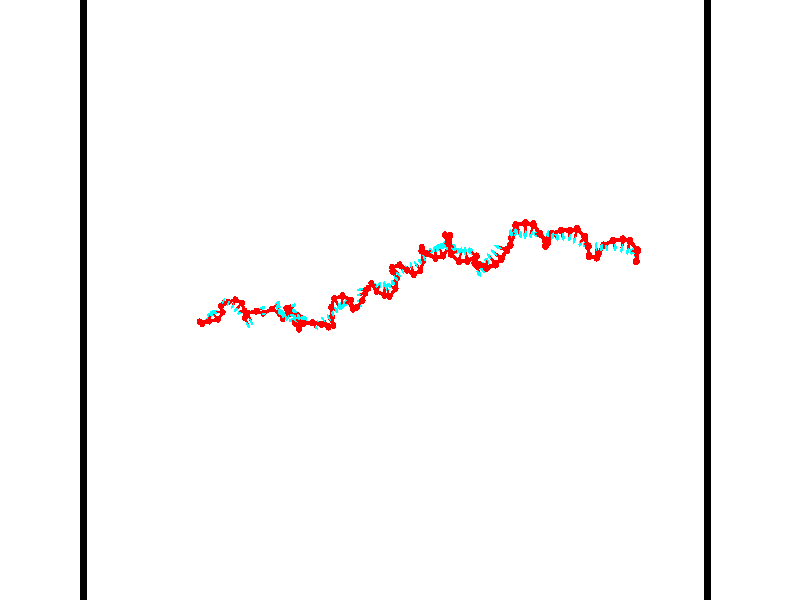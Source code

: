 // switches for output
#declare DRAW_BASES = 1; // possible values are 0, 1; only relevant for DNA ribbons
#declare DRAW_BASES_TYPE = 3; // possible values are 1, 2, 3; only relevant for DNA ribbons
#declare DRAW_FOG = 0; // set to 1 to enable fog

#include "colors.inc"

#include "transforms.inc"
background { rgb <1, 1, 1>}

#default {
   normal{
       ripples 0.25
       frequency 0.20
       turbulence 0.2
       lambda 5
   }
	finish {
		phong 0.1
		phong_size 40.
	}
}

// original window dimensions: 1024x640


// camera settings

camera {
	sky <-0, 1, 0>
	up <-0, 1, 0>
	right 1.6 * <0.99995, 0, 0.00999983>
	location <54.4867, 55, 106.329>
	look_at <55, 55, 55.0001>
	direction <0.513302, 0, -51.3289>
	angle 67.0682
}


# declare cpy_camera_pos = <54.4867, 55, 106.329>;
# if (DRAW_FOG = 1)
fog {
	fog_type 2
	up vnormalize(cpy_camera_pos)
	color rgbt<1,1,1,0.3>
	distance 1e-5
	fog_alt 3e-3
	fog_offset 88
}
# end


// LIGHTS

# declare lum = 6;
global_settings {
	ambient_light rgb lum * <0.05, 0.05, 0.05>
	max_trace_level 15
}# declare cpy_direct_light_amount = 0.25;
light_source
{	1000 * <-0.98995, -1, 1.00995>,
	rgb lum * cpy_direct_light_amount
	parallel
}

light_source
{	1000 * <0.98995, 1, -1.00995>,
	rgb lum * cpy_direct_light_amount
	parallel
}

// strand 0

// nucleotide -1

// particle -1
sphere {
	<36.493767, 53.334202, 50.274078> 0.250000
	pigment { color rgbt <1,0,0,0> }
	no_shadow
}
cylinder {
	<36.848255, 53.327423, 50.088898>,  <37.060947, 53.323357, 49.977791>, 0.100000
	pigment { color rgbt <1,0,0,0> }
	no_shadow
}
cylinder {
	<36.848255, 53.327423, 50.088898>,  <36.493767, 53.334202, 50.274078>, 0.100000
	pigment { color rgbt <1,0,0,0> }
	no_shadow
}

// particle -1
sphere {
	<36.848255, 53.327423, 50.088898> 0.100000
	pigment { color rgbt <1,0,0,0> }
	no_shadow
}
sphere {
	0, 1
	scale<0.080000,0.200000,0.300000>
	matrix <0.385343, 0.581648, 0.716378,
		0.257135, -0.813265, 0.521999,
		0.886223, -0.016943, -0.462948,
		37.114120, 53.322342, 49.950012>
	pigment { color rgbt <0,1,1,0> }
	no_shadow
}
cylinder {
	<36.903591, 53.175171, 50.797455>,  <36.493767, 53.334202, 50.274078>, 0.130000
	pigment { color rgbt <1,0,0,0> }
	no_shadow
}

// nucleotide -1

// particle -1
sphere {
	<36.903591, 53.175171, 50.797455> 0.250000
	pigment { color rgbt <1,0,0,0> }
	no_shadow
}
cylinder {
	<37.102219, 53.358421, 50.502552>,  <37.221394, 53.468372, 50.325611>, 0.100000
	pigment { color rgbt <1,0,0,0> }
	no_shadow
}
cylinder {
	<37.102219, 53.358421, 50.502552>,  <36.903591, 53.175171, 50.797455>, 0.100000
	pigment { color rgbt <1,0,0,0> }
	no_shadow
}

// particle -1
sphere {
	<37.102219, 53.358421, 50.502552> 0.100000
	pigment { color rgbt <1,0,0,0> }
	no_shadow
}
sphere {
	0, 1
	scale<0.080000,0.200000,0.300000>
	matrix <0.460745, 0.580715, 0.671181,
		0.735618, -0.672973, 0.077287,
		0.496568, 0.458124, -0.737253,
		37.251190, 53.495857, 50.281376>
	pigment { color rgbt <0,1,1,0> }
	no_shadow
}
cylinder {
	<37.588268, 53.377850, 50.955204>,  <36.903591, 53.175171, 50.797455>, 0.130000
	pigment { color rgbt <1,0,0,0> }
	no_shadow
}

// nucleotide -1

// particle -1
sphere {
	<37.588268, 53.377850, 50.955204> 0.250000
	pigment { color rgbt <1,0,0,0> }
	no_shadow
}
cylinder {
	<37.508068, 53.608627, 50.638489>,  <37.459949, 53.747093, 50.448460>, 0.100000
	pigment { color rgbt <1,0,0,0> }
	no_shadow
}
cylinder {
	<37.508068, 53.608627, 50.638489>,  <37.588268, 53.377850, 50.955204>, 0.100000
	pigment { color rgbt <1,0,0,0> }
	no_shadow
}

// particle -1
sphere {
	<37.508068, 53.608627, 50.638489> 0.100000
	pigment { color rgbt <1,0,0,0> }
	no_shadow
}
sphere {
	0, 1
	scale<0.080000,0.200000,0.300000>
	matrix <0.467060, 0.766735, 0.440422,
		0.861193, -0.281508, -0.423201,
		-0.200501, 0.576949, -0.791789,
		37.447918, 53.781712, 50.400951>
	pigment { color rgbt <0,1,1,0> }
	no_shadow
}
cylinder {
	<38.332283, 53.512310, 50.649925>,  <37.588268, 53.377850, 50.955204>, 0.130000
	pigment { color rgbt <1,0,0,0> }
	no_shadow
}

// nucleotide -1

// particle -1
sphere {
	<38.332283, 53.512310, 50.649925> 0.250000
	pigment { color rgbt <1,0,0,0> }
	no_shadow
}
cylinder {
	<38.029667, 53.773781, 50.657516>,  <37.848099, 53.930664, 50.662071>, 0.100000
	pigment { color rgbt <1,0,0,0> }
	no_shadow
}
cylinder {
	<38.029667, 53.773781, 50.657516>,  <38.332283, 53.512310, 50.649925>, 0.100000
	pigment { color rgbt <1,0,0,0> }
	no_shadow
}

// particle -1
sphere {
	<38.029667, 53.773781, 50.657516> 0.100000
	pigment { color rgbt <1,0,0,0> }
	no_shadow
}
sphere {
	0, 1
	scale<0.080000,0.200000,0.300000>
	matrix <0.512802, 0.574989, 0.637512,
		0.405813, 0.492033, -0.770207,
		-0.756538, 0.653675, 0.018977,
		37.802704, 53.969883, 50.663208>
	pigment { color rgbt <0,1,1,0> }
	no_shadow
}
cylinder {
	<38.774113, 54.063488, 50.780994>,  <38.332283, 53.512310, 50.649925>, 0.130000
	pigment { color rgbt <1,0,0,0> }
	no_shadow
}

// nucleotide -1

// particle -1
sphere {
	<38.774113, 54.063488, 50.780994> 0.250000
	pigment { color rgbt <1,0,0,0> }
	no_shadow
}
cylinder {
	<38.403706, 54.085739, 50.930336>,  <38.181461, 54.099091, 51.019939>, 0.100000
	pigment { color rgbt <1,0,0,0> }
	no_shadow
}
cylinder {
	<38.403706, 54.085739, 50.930336>,  <38.774113, 54.063488, 50.780994>, 0.100000
	pigment { color rgbt <1,0,0,0> }
	no_shadow
}

// particle -1
sphere {
	<38.403706, 54.085739, 50.930336> 0.100000
	pigment { color rgbt <1,0,0,0> }
	no_shadow
}
sphere {
	0, 1
	scale<0.080000,0.200000,0.300000>
	matrix <0.337355, 0.565704, 0.752444,
		-0.169349, 0.822730, -0.542619,
		-0.926020, 0.055629, 0.373353,
		38.125900, 54.102428, 51.042343>
	pigment { color rgbt <0,1,1,0> }
	no_shadow
}
cylinder {
	<38.750896, 54.525932, 51.301483>,  <38.774113, 54.063488, 50.780994>, 0.130000
	pigment { color rgbt <1,0,0,0> }
	no_shadow
}

// nucleotide -1

// particle -1
sphere {
	<38.750896, 54.525932, 51.301483> 0.250000
	pigment { color rgbt <1,0,0,0> }
	no_shadow
}
cylinder {
	<38.966125, 54.774555, 51.529221>,  <39.095264, 54.923729, 51.665863>, 0.100000
	pigment { color rgbt <1,0,0,0> }
	no_shadow
}
cylinder {
	<38.966125, 54.774555, 51.529221>,  <38.750896, 54.525932, 51.301483>, 0.100000
	pigment { color rgbt <1,0,0,0> }
	no_shadow
}

// particle -1
sphere {
	<38.966125, 54.774555, 51.529221> 0.100000
	pigment { color rgbt <1,0,0,0> }
	no_shadow
}
sphere {
	0, 1
	scale<0.080000,0.200000,0.300000>
	matrix <0.832150, -0.499239, -0.241427,
		0.134177, 0.603682, -0.785853,
		0.538073, 0.621553, 0.569341,
		39.127548, 54.961021, 51.700024>
	pigment { color rgbt <0,1,1,0> }
	no_shadow
}
cylinder {
	<39.295120, 54.838028, 50.869530>,  <38.750896, 54.525932, 51.301483>, 0.130000
	pigment { color rgbt <1,0,0,0> }
	no_shadow
}

// nucleotide -1

// particle -1
sphere {
	<39.295120, 54.838028, 50.869530> 0.250000
	pigment { color rgbt <1,0,0,0> }
	no_shadow
}
cylinder {
	<39.402771, 54.777782, 51.250031>,  <39.467361, 54.741634, 51.478333>, 0.100000
	pigment { color rgbt <1,0,0,0> }
	no_shadow
}
cylinder {
	<39.402771, 54.777782, 51.250031>,  <39.295120, 54.838028, 50.869530>, 0.100000
	pigment { color rgbt <1,0,0,0> }
	no_shadow
}

// particle -1
sphere {
	<39.402771, 54.777782, 51.250031> 0.100000
	pigment { color rgbt <1,0,0,0> }
	no_shadow
}
sphere {
	0, 1
	scale<0.080000,0.200000,0.300000>
	matrix <0.818408, -0.484919, -0.308320,
		0.507718, 0.861493, -0.007242,
		0.269127, -0.150613, 0.951255,
		39.483509, 54.732597, 51.535408>
	pigment { color rgbt <0,1,1,0> }
	no_shadow
}
cylinder {
	<39.992229, 55.031727, 51.026138>,  <39.295120, 54.838028, 50.869530>, 0.130000
	pigment { color rgbt <1,0,0,0> }
	no_shadow
}

// nucleotide -1

// particle -1
sphere {
	<39.992229, 55.031727, 51.026138> 0.250000
	pigment { color rgbt <1,0,0,0> }
	no_shadow
}
cylinder {
	<39.922119, 54.753738, 51.305080>,  <39.880054, 54.586945, 51.472446>, 0.100000
	pigment { color rgbt <1,0,0,0> }
	no_shadow
}
cylinder {
	<39.922119, 54.753738, 51.305080>,  <39.992229, 55.031727, 51.026138>, 0.100000
	pigment { color rgbt <1,0,0,0> }
	no_shadow
}

// particle -1
sphere {
	<39.922119, 54.753738, 51.305080> 0.100000
	pigment { color rgbt <1,0,0,0> }
	no_shadow
}
sphere {
	0, 1
	scale<0.080000,0.200000,0.300000>
	matrix <0.687628, -0.593336, -0.418474,
		0.704590, 0.406170, 0.581876,
		-0.175276, -0.694967, 0.697352,
		39.869537, 54.545250, 51.514286>
	pigment { color rgbt <0,1,1,0> }
	no_shadow
}
cylinder {
	<40.668915, 54.767696, 51.297272>,  <39.992229, 55.031727, 51.026138>, 0.130000
	pigment { color rgbt <1,0,0,0> }
	no_shadow
}

// nucleotide -1

// particle -1
sphere {
	<40.668915, 54.767696, 51.297272> 0.250000
	pigment { color rgbt <1,0,0,0> }
	no_shadow
}
cylinder {
	<40.369556, 54.502705, 51.284412>,  <40.189941, 54.343712, 51.276695>, 0.100000
	pigment { color rgbt <1,0,0,0> }
	no_shadow
}
cylinder {
	<40.369556, 54.502705, 51.284412>,  <40.668915, 54.767696, 51.297272>, 0.100000
	pigment { color rgbt <1,0,0,0> }
	no_shadow
}

// particle -1
sphere {
	<40.369556, 54.502705, 51.284412> 0.100000
	pigment { color rgbt <1,0,0,0> }
	no_shadow
}
sphere {
	0, 1
	scale<0.080000,0.200000,0.300000>
	matrix <0.525026, -0.562104, -0.639052,
		0.405284, -0.495143, 0.768491,
		-0.748394, -0.662475, -0.032151,
		40.145039, 54.303963, 51.274769>
	pigment { color rgbt <0,1,1,0> }
	no_shadow
}
cylinder {
	<40.924957, 54.204437, 51.513832>,  <40.668915, 54.767696, 51.297272>, 0.130000
	pigment { color rgbt <1,0,0,0> }
	no_shadow
}

// nucleotide -1

// particle -1
sphere {
	<40.924957, 54.204437, 51.513832> 0.250000
	pigment { color rgbt <1,0,0,0> }
	no_shadow
}
cylinder {
	<40.622711, 54.129398, 51.262798>,  <40.441364, 54.084373, 51.112179>, 0.100000
	pigment { color rgbt <1,0,0,0> }
	no_shadow
}
cylinder {
	<40.622711, 54.129398, 51.262798>,  <40.924957, 54.204437, 51.513832>, 0.100000
	pigment { color rgbt <1,0,0,0> }
	no_shadow
}

// particle -1
sphere {
	<40.622711, 54.129398, 51.262798> 0.100000
	pigment { color rgbt <1,0,0,0> }
	no_shadow
}
sphere {
	0, 1
	scale<0.080000,0.200000,0.300000>
	matrix <0.621655, -0.507275, -0.596840,
		-0.206390, -0.841118, 0.499924,
		-0.755611, -0.187599, -0.627581,
		40.396027, 54.073120, 51.074524>
	pigment { color rgbt <0,1,1,0> }
	no_shadow
}
cylinder {
	<41.104366, 53.678814, 52.006660>,  <40.924957, 54.204437, 51.513832>, 0.130000
	pigment { color rgbt <1,0,0,0> }
	no_shadow
}

// nucleotide -1

// particle -1
sphere {
	<41.104366, 53.678814, 52.006660> 0.250000
	pigment { color rgbt <1,0,0,0> }
	no_shadow
}
cylinder {
	<41.295639, 53.384827, 52.198982>,  <41.410400, 53.208435, 52.314373>, 0.100000
	pigment { color rgbt <1,0,0,0> }
	no_shadow
}
cylinder {
	<41.295639, 53.384827, 52.198982>,  <41.104366, 53.678814, 52.006660>, 0.100000
	pigment { color rgbt <1,0,0,0> }
	no_shadow
}

// particle -1
sphere {
	<41.295639, 53.384827, 52.198982> 0.100000
	pigment { color rgbt <1,0,0,0> }
	no_shadow
}
sphere {
	0, 1
	scale<0.080000,0.200000,0.300000>
	matrix <0.745148, 0.629273, 0.220839,
		-0.464865, 0.252669, 0.848563,
		0.478178, -0.734965, 0.480803,
		41.439091, 53.164337, 52.343224>
	pigment { color rgbt <0,1,1,0> }
	no_shadow
}
cylinder {
	<41.475910, 54.033562, 52.466385>,  <41.104366, 53.678814, 52.006660>, 0.130000
	pigment { color rgbt <1,0,0,0> }
	no_shadow
}

// nucleotide -1

// particle -1
sphere {
	<41.475910, 54.033562, 52.466385> 0.250000
	pigment { color rgbt <1,0,0,0> }
	no_shadow
}
cylinder {
	<41.640594, 53.669044, 52.463566>,  <41.739403, 53.450336, 52.461872>, 0.100000
	pigment { color rgbt <1,0,0,0> }
	no_shadow
}
cylinder {
	<41.640594, 53.669044, 52.463566>,  <41.475910, 54.033562, 52.466385>, 0.100000
	pigment { color rgbt <1,0,0,0> }
	no_shadow
}

// particle -1
sphere {
	<41.640594, 53.669044, 52.463566> 0.100000
	pigment { color rgbt <1,0,0,0> }
	no_shadow
}
sphere {
	0, 1
	scale<0.080000,0.200000,0.300000>
	matrix <0.907489, 0.409259, 0.094720,
		-0.083433, -0.045394, 0.995479,
		0.411708, -0.911288, -0.007049,
		41.764107, 53.395657, 52.461452>
	pigment { color rgbt <0,1,1,0> }
	no_shadow
}
cylinder {
	<42.129704, 54.156338, 52.164768>,  <41.475910, 54.033562, 52.466385>, 0.130000
	pigment { color rgbt <1,0,0,0> }
	no_shadow
}

// nucleotide -1

// particle -1
sphere {
	<42.129704, 54.156338, 52.164768> 0.250000
	pigment { color rgbt <1,0,0,0> }
	no_shadow
}
cylinder {
	<42.486607, 54.303890, 52.268929>,  <42.700748, 54.392422, 52.331425>, 0.100000
	pigment { color rgbt <1,0,0,0> }
	no_shadow
}
cylinder {
	<42.486607, 54.303890, 52.268929>,  <42.129704, 54.156338, 52.164768>, 0.100000
	pigment { color rgbt <1,0,0,0> }
	no_shadow
}

// particle -1
sphere {
	<42.486607, 54.303890, 52.268929> 0.100000
	pigment { color rgbt <1,0,0,0> }
	no_shadow
}
sphere {
	0, 1
	scale<0.080000,0.200000,0.300000>
	matrix <0.242196, -0.877711, 0.413480,
		0.381081, -0.305861, -0.872483,
		0.892255, 0.368881, 0.260401,
		42.754284, 54.414555, 52.347050>
	pigment { color rgbt <0,1,1,0> }
	no_shadow
}
cylinder {
	<42.670631, 53.995338, 51.616055>,  <42.129704, 54.156338, 52.164768>, 0.130000
	pigment { color rgbt <1,0,0,0> }
	no_shadow
}

// nucleotide -1

// particle -1
sphere {
	<42.670631, 53.995338, 51.616055> 0.250000
	pigment { color rgbt <1,0,0,0> }
	no_shadow
}
cylinder {
	<42.783039, 53.982838, 51.999733>,  <42.850483, 53.975338, 52.229939>, 0.100000
	pigment { color rgbt <1,0,0,0> }
	no_shadow
}
cylinder {
	<42.783039, 53.982838, 51.999733>,  <42.670631, 53.995338, 51.616055>, 0.100000
	pigment { color rgbt <1,0,0,0> }
	no_shadow
}

// particle -1
sphere {
	<42.783039, 53.982838, 51.999733> 0.100000
	pigment { color rgbt <1,0,0,0> }
	no_shadow
}
sphere {
	0, 1
	scale<0.080000,0.200000,0.300000>
	matrix <0.135620, -0.988146, -0.071932,
		0.950071, 0.150300, -0.273448,
		0.281018, -0.031255, 0.959193,
		42.867344, 53.973461, 52.287491>
	pigment { color rgbt <0,1,1,0> }
	no_shadow
}
cylinder {
	<43.419273, 54.321884, 51.510616>,  <42.670631, 53.995338, 51.616055>, 0.130000
	pigment { color rgbt <1,0,0,0> }
	no_shadow
}

// nucleotide -1

// particle -1
sphere {
	<43.419273, 54.321884, 51.510616> 0.250000
	pigment { color rgbt <1,0,0,0> }
	no_shadow
}
cylinder {
	<43.721760, 54.562740, 51.613037>,  <43.903252, 54.707256, 51.674488>, 0.100000
	pigment { color rgbt <1,0,0,0> }
	no_shadow
}
cylinder {
	<43.721760, 54.562740, 51.613037>,  <43.419273, 54.321884, 51.510616>, 0.100000
	pigment { color rgbt <1,0,0,0> }
	no_shadow
}

// particle -1
sphere {
	<43.721760, 54.562740, 51.613037> 0.100000
	pigment { color rgbt <1,0,0,0> }
	no_shadow
}
sphere {
	0, 1
	scale<0.080000,0.200000,0.300000>
	matrix <0.354241, -0.705766, 0.613521,
		0.550138, -0.373251, -0.747016,
		0.756215, 0.602144, 0.256048,
		43.948624, 54.743385, 51.689850>
	pigment { color rgbt <0,1,1,0> }
	no_shadow
}
cylinder {
	<44.133625, 53.978062, 51.516735>,  <43.419273, 54.321884, 51.510616>, 0.130000
	pigment { color rgbt <1,0,0,0> }
	no_shadow
}

// nucleotide -1

// particle -1
sphere {
	<44.133625, 53.978062, 51.516735> 0.250000
	pigment { color rgbt <1,0,0,0> }
	no_shadow
}
cylinder {
	<44.114719, 54.266350, 51.793381>,  <44.103378, 54.439323, 51.959370>, 0.100000
	pigment { color rgbt <1,0,0,0> }
	no_shadow
}
cylinder {
	<44.114719, 54.266350, 51.793381>,  <44.133625, 53.978062, 51.516735>, 0.100000
	pigment { color rgbt <1,0,0,0> }
	no_shadow
}

// particle -1
sphere {
	<44.114719, 54.266350, 51.793381> 0.100000
	pigment { color rgbt <1,0,0,0> }
	no_shadow
}
sphere {
	0, 1
	scale<0.080000,0.200000,0.300000>
	matrix <0.387539, -0.624924, 0.677705,
		0.920641, 0.300056, -0.249773,
		-0.047260, 0.720720, 0.691614,
		44.100540, 54.482567, 52.000866>
	pigment { color rgbt <0,1,1,0> }
	no_shadow
}
cylinder {
	<44.489937, 53.588600, 51.917263>,  <44.133625, 53.978062, 51.516735>, 0.130000
	pigment { color rgbt <1,0,0,0> }
	no_shadow
}

// nucleotide -1

// particle -1
sphere {
	<44.489937, 53.588600, 51.917263> 0.250000
	pigment { color rgbt <1,0,0,0> }
	no_shadow
}
cylinder {
	<44.380714, 53.896412, 52.148182>,  <44.315182, 54.081097, 52.286732>, 0.100000
	pigment { color rgbt <1,0,0,0> }
	no_shadow
}
cylinder {
	<44.380714, 53.896412, 52.148182>,  <44.489937, 53.588600, 51.917263>, 0.100000
	pigment { color rgbt <1,0,0,0> }
	no_shadow
}

// particle -1
sphere {
	<44.380714, 53.896412, 52.148182> 0.100000
	pigment { color rgbt <1,0,0,0> }
	no_shadow
}
sphere {
	0, 1
	scale<0.080000,0.200000,0.300000>
	matrix <0.582305, -0.345462, 0.735920,
		0.765743, 0.537108, -0.353769,
		-0.273054, 0.769527, 0.577295,
		44.298798, 54.127270, 52.321369>
	pigment { color rgbt <0,1,1,0> }
	no_shadow
}
cylinder {
	<45.086437, 53.948418, 52.219936>,  <44.489937, 53.588600, 51.917263>, 0.130000
	pigment { color rgbt <1,0,0,0> }
	no_shadow
}

// nucleotide -1

// particle -1
sphere {
	<45.086437, 53.948418, 52.219936> 0.250000
	pigment { color rgbt <1,0,0,0> }
	no_shadow
}
cylinder {
	<44.775970, 53.999699, 52.466877>,  <44.589691, 54.030468, 52.615044>, 0.100000
	pigment { color rgbt <1,0,0,0> }
	no_shadow
}
cylinder {
	<44.775970, 53.999699, 52.466877>,  <45.086437, 53.948418, 52.219936>, 0.100000
	pigment { color rgbt <1,0,0,0> }
	no_shadow
}

// particle -1
sphere {
	<44.775970, 53.999699, 52.466877> 0.100000
	pigment { color rgbt <1,0,0,0> }
	no_shadow
}
sphere {
	0, 1
	scale<0.080000,0.200000,0.300000>
	matrix <0.574841, -0.258421, 0.776387,
		0.259075, 0.957487, 0.126880,
		-0.776169, 0.128206, 0.617353,
		44.543121, 54.038162, 52.652084>
	pigment { color rgbt <0,1,1,0> }
	no_shadow
}
cylinder {
	<45.318375, 54.427006, 52.797623>,  <45.086437, 53.948418, 52.219936>, 0.130000
	pigment { color rgbt <1,0,0,0> }
	no_shadow
}

// nucleotide -1

// particle -1
sphere {
	<45.318375, 54.427006, 52.797623> 0.250000
	pigment { color rgbt <1,0,0,0> }
	no_shadow
}
cylinder {
	<45.046749, 54.150379, 52.896095>,  <44.883774, 53.984402, 52.955177>, 0.100000
	pigment { color rgbt <1,0,0,0> }
	no_shadow
}
cylinder {
	<45.046749, 54.150379, 52.896095>,  <45.318375, 54.427006, 52.797623>, 0.100000
	pigment { color rgbt <1,0,0,0> }
	no_shadow
}

// particle -1
sphere {
	<45.046749, 54.150379, 52.896095> 0.100000
	pigment { color rgbt <1,0,0,0> }
	no_shadow
}
sphere {
	0, 1
	scale<0.080000,0.200000,0.300000>
	matrix <0.591854, -0.317407, 0.740920,
		-0.434256, 0.648837, 0.624846,
		-0.679066, -0.691567, 0.246181,
		44.843029, 53.942909, 52.969948>
	pigment { color rgbt <0,1,1,0> }
	no_shadow
}
cylinder {
	<45.088844, 54.392597, 53.560238>,  <45.318375, 54.427006, 52.797623>, 0.130000
	pigment { color rgbt <1,0,0,0> }
	no_shadow
}

// nucleotide -1

// particle -1
sphere {
	<45.088844, 54.392597, 53.560238> 0.250000
	pigment { color rgbt <1,0,0,0> }
	no_shadow
}
cylinder {
	<45.085789, 54.028244, 53.395203>,  <45.083958, 53.809631, 53.296181>, 0.100000
	pigment { color rgbt <1,0,0,0> }
	no_shadow
}
cylinder {
	<45.085789, 54.028244, 53.395203>,  <45.088844, 54.392597, 53.560238>, 0.100000
	pigment { color rgbt <1,0,0,0> }
	no_shadow
}

// particle -1
sphere {
	<45.085789, 54.028244, 53.395203> 0.100000
	pigment { color rgbt <1,0,0,0> }
	no_shadow
}
sphere {
	0, 1
	scale<0.080000,0.200000,0.300000>
	matrix <0.721672, -0.290629, 0.628271,
		-0.692193, -0.292958, 0.659579,
		-0.007635, -0.910884, -0.412591,
		45.083500, 53.754978, 53.271427>
	pigment { color rgbt <0,1,1,0> }
	no_shadow
}
cylinder {
	<45.562813, 54.274689, 54.200665>,  <45.088844, 54.392597, 53.560238>, 0.130000
	pigment { color rgbt <1,0,0,0> }
	no_shadow
}

// nucleotide -1

// particle -1
sphere {
	<45.562813, 54.274689, 54.200665> 0.250000
	pigment { color rgbt <1,0,0,0> }
	no_shadow
}
cylinder {
	<45.765366, 54.460701, 54.491135>,  <45.886898, 54.572308, 54.665417>, 0.100000
	pigment { color rgbt <1,0,0,0> }
	no_shadow
}
cylinder {
	<45.765366, 54.460701, 54.491135>,  <45.562813, 54.274689, 54.200665>, 0.100000
	pigment { color rgbt <1,0,0,0> }
	no_shadow
}

// particle -1
sphere {
	<45.765366, 54.460701, 54.491135> 0.100000
	pigment { color rgbt <1,0,0,0> }
	no_shadow
}
sphere {
	0, 1
	scale<0.080000,0.200000,0.300000>
	matrix <0.145995, -0.876204, 0.459296,
		0.849862, -0.126560, -0.511582,
		0.506379, 0.465027, 0.726176,
		45.917278, 54.600208, 54.708988>
	pigment { color rgbt <0,1,1,0> }
	no_shadow
}
cylinder {
	<46.208214, 53.869129, 54.222176>,  <45.562813, 54.274689, 54.200665>, 0.130000
	pigment { color rgbt <1,0,0,0> }
	no_shadow
}

// nucleotide -1

// particle -1
sphere {
	<46.208214, 53.869129, 54.222176> 0.250000
	pigment { color rgbt <1,0,0,0> }
	no_shadow
}
cylinder {
	<46.087551, 54.053383, 54.556080>,  <46.015152, 54.163937, 54.756420>, 0.100000
	pigment { color rgbt <1,0,0,0> }
	no_shadow
}
cylinder {
	<46.087551, 54.053383, 54.556080>,  <46.208214, 53.869129, 54.222176>, 0.100000
	pigment { color rgbt <1,0,0,0> }
	no_shadow
}

// particle -1
sphere {
	<46.087551, 54.053383, 54.556080> 0.100000
	pigment { color rgbt <1,0,0,0> }
	no_shadow
}
sphere {
	0, 1
	scale<0.080000,0.200000,0.300000>
	matrix <-0.015666, -0.877820, 0.478735,
		0.953287, 0.131338, 0.272020,
		-0.301661, 0.460633, 0.834756,
		45.997051, 54.191574, 54.806507>
	pigment { color rgbt <0,1,1,0> }
	no_shadow
}
cylinder {
	<46.587528, 53.710812, 54.864834>,  <46.208214, 53.869129, 54.222176>, 0.130000
	pigment { color rgbt <1,0,0,0> }
	no_shadow
}

// nucleotide -1

// particle -1
sphere {
	<46.587528, 53.710812, 54.864834> 0.250000
	pigment { color rgbt <1,0,0,0> }
	no_shadow
}
cylinder {
	<46.215431, 53.813553, 54.969658>,  <45.992172, 53.875198, 55.032551>, 0.100000
	pigment { color rgbt <1,0,0,0> }
	no_shadow
}
cylinder {
	<46.215431, 53.813553, 54.969658>,  <46.587528, 53.710812, 54.864834>, 0.100000
	pigment { color rgbt <1,0,0,0> }
	no_shadow
}

// particle -1
sphere {
	<46.215431, 53.813553, 54.969658> 0.100000
	pigment { color rgbt <1,0,0,0> }
	no_shadow
}
sphere {
	0, 1
	scale<0.080000,0.200000,0.300000>
	matrix <-0.121576, -0.889567, 0.440329,
		0.346220, 0.377752, 0.858740,
		-0.930243, 0.256853, 0.262060,
		45.936359, 53.890610, 55.048275>
	pigment { color rgbt <0,1,1,0> }
	no_shadow
}
cylinder {
	<46.419762, 53.698772, 55.641293>,  <46.587528, 53.710812, 54.864834>, 0.130000
	pigment { color rgbt <1,0,0,0> }
	no_shadow
}

// nucleotide -1

// particle -1
sphere {
	<46.419762, 53.698772, 55.641293> 0.250000
	pigment { color rgbt <1,0,0,0> }
	no_shadow
}
cylinder {
	<46.094292, 53.621201, 55.422089>,  <45.899010, 53.574657, 55.290565>, 0.100000
	pigment { color rgbt <1,0,0,0> }
	no_shadow
}
cylinder {
	<46.094292, 53.621201, 55.422089>,  <46.419762, 53.698772, 55.641293>, 0.100000
	pigment { color rgbt <1,0,0,0> }
	no_shadow
}

// particle -1
sphere {
	<46.094292, 53.621201, 55.422089> 0.100000
	pigment { color rgbt <1,0,0,0> }
	no_shadow
}
sphere {
	0, 1
	scale<0.080000,0.200000,0.300000>
	matrix <-0.208712, -0.782398, 0.586765,
		-0.542557, 0.591815, 0.596144,
		-0.813678, -0.193931, -0.548014,
		45.850189, 53.563023, 55.257683>
	pigment { color rgbt <0,1,1,0> }
	no_shadow
}
cylinder {
	<46.606628, 53.853077, 56.383255>,  <46.419762, 53.698772, 55.641293>, 0.130000
	pigment { color rgbt <1,0,0,0> }
	no_shadow
}

// nucleotide -1

// particle -1
sphere {
	<46.606628, 53.853077, 56.383255> 0.250000
	pigment { color rgbt <1,0,0,0> }
	no_shadow
}
cylinder {
	<46.926064, 53.776966, 56.611656>,  <47.117725, 53.731300, 56.748699>, 0.100000
	pigment { color rgbt <1,0,0,0> }
	no_shadow
}
cylinder {
	<46.926064, 53.776966, 56.611656>,  <46.606628, 53.853077, 56.383255>, 0.100000
	pigment { color rgbt <1,0,0,0> }
	no_shadow
}

// particle -1
sphere {
	<46.926064, 53.776966, 56.611656> 0.100000
	pigment { color rgbt <1,0,0,0> }
	no_shadow
}
sphere {
	0, 1
	scale<0.080000,0.200000,0.300000>
	matrix <-0.551034, 0.150474, 0.820804,
		-0.242104, -0.970129, 0.015316,
		0.798591, -0.190281, 0.571005,
		47.165642, 53.719883, 56.782959>
	pigment { color rgbt <0,1,1,0> }
	no_shadow
}
cylinder {
	<46.394539, 53.423454, 56.899487>,  <46.606628, 53.853077, 56.383255>, 0.130000
	pigment { color rgbt <1,0,0,0> }
	no_shadow
}

// nucleotide -1

// particle -1
sphere {
	<46.394539, 53.423454, 56.899487> 0.250000
	pigment { color rgbt <1,0,0,0> }
	no_shadow
}
cylinder {
	<46.729485, 53.591496, 57.039398>,  <46.930450, 53.692318, 57.123344>, 0.100000
	pigment { color rgbt <1,0,0,0> }
	no_shadow
}
cylinder {
	<46.729485, 53.591496, 57.039398>,  <46.394539, 53.423454, 56.899487>, 0.100000
	pigment { color rgbt <1,0,0,0> }
	no_shadow
}

// particle -1
sphere {
	<46.729485, 53.591496, 57.039398> 0.100000
	pigment { color rgbt <1,0,0,0> }
	no_shadow
}
sphere {
	0, 1
	scale<0.080000,0.200000,0.300000>
	matrix <-0.445909, 0.154791, 0.881593,
		0.316217, -0.894178, 0.316943,
		0.837361, 0.420102, 0.349774,
		46.980694, 53.717525, 57.144329>
	pigment { color rgbt <0,1,1,0> }
	no_shadow
}
cylinder {
	<46.800682, 53.050518, 57.481850>,  <46.394539, 53.423454, 56.899487>, 0.130000
	pigment { color rgbt <1,0,0,0> }
	no_shadow
}

// nucleotide -1

// particle -1
sphere {
	<46.800682, 53.050518, 57.481850> 0.250000
	pigment { color rgbt <1,0,0,0> }
	no_shadow
}
cylinder {
	<46.781925, 53.449661, 57.500084>,  <46.770672, 53.689148, 57.511024>, 0.100000
	pigment { color rgbt <1,0,0,0> }
	no_shadow
}
cylinder {
	<46.781925, 53.449661, 57.500084>,  <46.800682, 53.050518, 57.481850>, 0.100000
	pigment { color rgbt <1,0,0,0> }
	no_shadow
}

// particle -1
sphere {
	<46.781925, 53.449661, 57.500084> 0.100000
	pigment { color rgbt <1,0,0,0> }
	no_shadow
}
sphere {
	0, 1
	scale<0.080000,0.200000,0.300000>
	matrix <-0.547407, -0.063844, 0.834428,
		0.835552, 0.014176, 0.549229,
		-0.046894, 0.997859, 0.045585,
		46.767857, 53.749020, 57.513760>
	pigment { color rgbt <0,1,1,0> }
	no_shadow
}
cylinder {
	<47.269936, 53.450047, 58.061852>,  <46.800682, 53.050518, 57.481850>, 0.130000
	pigment { color rgbt <1,0,0,0> }
	no_shadow
}

// nucleotide -1

// particle -1
sphere {
	<47.269936, 53.450047, 58.061852> 0.250000
	pigment { color rgbt <1,0,0,0> }
	no_shadow
}
cylinder {
	<46.911263, 53.596329, 57.962074>,  <46.696060, 53.684097, 57.902206>, 0.100000
	pigment { color rgbt <1,0,0,0> }
	no_shadow
}
cylinder {
	<46.911263, 53.596329, 57.962074>,  <47.269936, 53.450047, 58.061852>, 0.100000
	pigment { color rgbt <1,0,0,0> }
	no_shadow
}

// particle -1
sphere {
	<46.911263, 53.596329, 57.962074> 0.100000
	pigment { color rgbt <1,0,0,0> }
	no_shadow
}
sphere {
	0, 1
	scale<0.080000,0.200000,0.300000>
	matrix <-0.353385, -0.251984, 0.900901,
		0.266607, 0.895972, 0.355183,
		-0.896683, 0.365703, -0.249443,
		46.642258, 53.706039, 57.887241>
	pigment { color rgbt <0,1,1,0> }
	no_shadow
}
cylinder {
	<47.902676, 53.481049, 57.617767>,  <47.269936, 53.450047, 58.061852>, 0.130000
	pigment { color rgbt <1,0,0,0> }
	no_shadow
}

// nucleotide -1

// particle -1
sphere {
	<47.902676, 53.481049, 57.617767> 0.250000
	pigment { color rgbt <1,0,0,0> }
	no_shadow
}
cylinder {
	<48.016411, 53.297115, 57.281265>,  <48.084652, 53.186756, 57.079365>, 0.100000
	pigment { color rgbt <1,0,0,0> }
	no_shadow
}
cylinder {
	<48.016411, 53.297115, 57.281265>,  <47.902676, 53.481049, 57.617767>, 0.100000
	pigment { color rgbt <1,0,0,0> }
	no_shadow
}

// particle -1
sphere {
	<48.016411, 53.297115, 57.281265> 0.100000
	pigment { color rgbt <1,0,0,0> }
	no_shadow
}
sphere {
	0, 1
	scale<0.080000,0.200000,0.300000>
	matrix <0.567038, 0.788201, -0.239178,
		0.773058, -0.409014, 0.484860,
		0.284340, -0.459833, -0.841252,
		48.101711, 53.159164, 57.028889>
	pigment { color rgbt <0,1,1,0> }
	no_shadow
}
cylinder {
	<48.630527, 53.366985, 57.562107>,  <47.902676, 53.481049, 57.617767>, 0.130000
	pigment { color rgbt <1,0,0,0> }
	no_shadow
}

// nucleotide -1

// particle -1
sphere {
	<48.630527, 53.366985, 57.562107> 0.250000
	pigment { color rgbt <1,0,0,0> }
	no_shadow
}
cylinder {
	<48.457230, 53.415367, 57.204857>,  <48.353249, 53.444397, 56.990509>, 0.100000
	pigment { color rgbt <1,0,0,0> }
	no_shadow
}
cylinder {
	<48.457230, 53.415367, 57.204857>,  <48.630527, 53.366985, 57.562107>, 0.100000
	pigment { color rgbt <1,0,0,0> }
	no_shadow
}

// particle -1
sphere {
	<48.457230, 53.415367, 57.204857> 0.100000
	pigment { color rgbt <1,0,0,0> }
	no_shadow
}
sphere {
	0, 1
	scale<0.080000,0.200000,0.300000>
	matrix <0.721172, 0.640874, -0.263041,
		0.540562, -0.758056, -0.364888,
		-0.433247, 0.120957, -0.893121,
		48.327255, 53.451653, 56.936920>
	pigment { color rgbt <0,1,1,0> }
	no_shadow
}
cylinder {
	<49.162258, 53.169647, 57.070484>,  <48.630527, 53.366985, 57.562107>, 0.130000
	pigment { color rgbt <1,0,0,0> }
	no_shadow
}

// nucleotide -1

// particle -1
sphere {
	<49.162258, 53.169647, 57.070484> 0.250000
	pigment { color rgbt <1,0,0,0> }
	no_shadow
}
cylinder {
	<48.906021, 53.434826, 56.915489>,  <48.752277, 53.593933, 56.822495>, 0.100000
	pigment { color rgbt <1,0,0,0> }
	no_shadow
}
cylinder {
	<48.906021, 53.434826, 56.915489>,  <49.162258, 53.169647, 57.070484>, 0.100000
	pigment { color rgbt <1,0,0,0> }
	no_shadow
}

// particle -1
sphere {
	<48.906021, 53.434826, 56.915489> 0.100000
	pigment { color rgbt <1,0,0,0> }
	no_shadow
}
sphere {
	0, 1
	scale<0.080000,0.200000,0.300000>
	matrix <0.745348, 0.658170, -0.106154,
		0.184655, -0.356811, -0.915745,
		-0.640592, 0.662947, -0.387483,
		48.713844, 53.633709, 56.799244>
	pigment { color rgbt <0,1,1,0> }
	no_shadow
}
cylinder {
	<49.483555, 53.237846, 56.436920>,  <49.162258, 53.169647, 57.070484>, 0.130000
	pigment { color rgbt <1,0,0,0> }
	no_shadow
}

// nucleotide -1

// particle -1
sphere {
	<49.483555, 53.237846, 56.436920> 0.250000
	pigment { color rgbt <1,0,0,0> }
	no_shadow
}
cylinder {
	<49.279850, 53.556244, 56.567787>,  <49.157627, 53.747284, 56.646309>, 0.100000
	pigment { color rgbt <1,0,0,0> }
	no_shadow
}
cylinder {
	<49.279850, 53.556244, 56.567787>,  <49.483555, 53.237846, 56.436920>, 0.100000
	pigment { color rgbt <1,0,0,0> }
	no_shadow
}

// particle -1
sphere {
	<49.279850, 53.556244, 56.567787> 0.100000
	pigment { color rgbt <1,0,0,0> }
	no_shadow
}
sphere {
	0, 1
	scale<0.080000,0.200000,0.300000>
	matrix <0.771575, 0.590690, -0.236132,
		-0.381216, 0.132184, -0.914987,
		-0.509261, 0.795998, 0.327170,
		49.127071, 53.795044, 56.665939>
	pigment { color rgbt <0,1,1,0> }
	no_shadow
}
cylinder {
	<49.300995, 53.802574, 55.877411>,  <49.483555, 53.237846, 56.436920>, 0.130000
	pigment { color rgbt <1,0,0,0> }
	no_shadow
}

// nucleotide -1

// particle -1
sphere {
	<49.300995, 53.802574, 55.877411> 0.250000
	pigment { color rgbt <1,0,0,0> }
	no_shadow
}
cylinder {
	<49.384800, 53.947922, 56.240524>,  <49.435081, 54.035130, 56.458393>, 0.100000
	pigment { color rgbt <1,0,0,0> }
	no_shadow
}
cylinder {
	<49.384800, 53.947922, 56.240524>,  <49.300995, 53.802574, 55.877411>, 0.100000
	pigment { color rgbt <1,0,0,0> }
	no_shadow
}

// particle -1
sphere {
	<49.384800, 53.947922, 56.240524> 0.100000
	pigment { color rgbt <1,0,0,0> }
	no_shadow
}
sphere {
	0, 1
	scale<0.080000,0.200000,0.300000>
	matrix <0.847090, 0.396275, -0.354125,
		-0.488410, 0.843165, -0.224787,
		0.209508, 0.363373, 0.907781,
		49.447651, 54.056934, 56.512859>
	pigment { color rgbt <0,1,1,0> }
	no_shadow
}
cylinder {
	<49.243702, 54.508118, 55.815926>,  <49.300995, 53.802574, 55.877411>, 0.130000
	pigment { color rgbt <1,0,0,0> }
	no_shadow
}

// nucleotide -1

// particle -1
sphere {
	<49.243702, 54.508118, 55.815926> 0.250000
	pigment { color rgbt <1,0,0,0> }
	no_shadow
}
cylinder {
	<49.503651, 54.391212, 56.096565>,  <49.659622, 54.321068, 56.264950>, 0.100000
	pigment { color rgbt <1,0,0,0> }
	no_shadow
}
cylinder {
	<49.503651, 54.391212, 56.096565>,  <49.243702, 54.508118, 55.815926>, 0.100000
	pigment { color rgbt <1,0,0,0> }
	no_shadow
}

// particle -1
sphere {
	<49.503651, 54.391212, 56.096565> 0.100000
	pigment { color rgbt <1,0,0,0> }
	no_shadow
}
sphere {
	0, 1
	scale<0.080000,0.200000,0.300000>
	matrix <0.735026, 0.476555, -0.482319,
		-0.193388, 0.829144, 0.524521,
		0.649875, -0.292262, 0.701602,
		49.698612, 54.303535, 56.307045>
	pigment { color rgbt <0,1,1,0> }
	no_shadow
}
cylinder {
	<49.507824, 55.101036, 56.047836>,  <49.243702, 54.508118, 55.815926>, 0.130000
	pigment { color rgbt <1,0,0,0> }
	no_shadow
}

// nucleotide -1

// particle -1
sphere {
	<49.507824, 55.101036, 56.047836> 0.250000
	pigment { color rgbt <1,0,0,0> }
	no_shadow
}
cylinder {
	<49.749573, 54.783203, 56.071083>,  <49.894623, 54.592503, 56.085033>, 0.100000
	pigment { color rgbt <1,0,0,0> }
	no_shadow
}
cylinder {
	<49.749573, 54.783203, 56.071083>,  <49.507824, 55.101036, 56.047836>, 0.100000
	pigment { color rgbt <1,0,0,0> }
	no_shadow
}

// particle -1
sphere {
	<49.749573, 54.783203, 56.071083> 0.100000
	pigment { color rgbt <1,0,0,0> }
	no_shadow
}
sphere {
	0, 1
	scale<0.080000,0.200000,0.300000>
	matrix <0.546362, 0.360270, -0.756105,
		0.579846, 0.488724, 0.651865,
		0.604374, -0.794578, 0.058119,
		49.930885, 54.544830, 56.088520>
	pigment { color rgbt <0,1,1,0> }
	no_shadow
}
cylinder {
	<50.207844, 55.286819, 56.116528>,  <49.507824, 55.101036, 56.047836>, 0.130000
	pigment { color rgbt <1,0,0,0> }
	no_shadow
}

// nucleotide -1

// particle -1
sphere {
	<50.207844, 55.286819, 56.116528> 0.250000
	pigment { color rgbt <1,0,0,0> }
	no_shadow
}
cylinder {
	<50.173096, 54.919590, 55.961815>,  <50.152248, 54.699253, 55.868988>, 0.100000
	pigment { color rgbt <1,0,0,0> }
	no_shadow
}
cylinder {
	<50.173096, 54.919590, 55.961815>,  <50.207844, 55.286819, 56.116528>, 0.100000
	pigment { color rgbt <1,0,0,0> }
	no_shadow
}

// particle -1
sphere {
	<50.173096, 54.919590, 55.961815> 0.100000
	pigment { color rgbt <1,0,0,0> }
	no_shadow
}
sphere {
	0, 1
	scale<0.080000,0.200000,0.300000>
	matrix <0.505713, 0.293868, -0.811108,
		0.858317, -0.266058, 0.438754,
		-0.086866, -0.918071, -0.386781,
		50.147038, 54.644169, 55.845779>
	pigment { color rgbt <0,1,1,0> }
	no_shadow
}
cylinder {
	<50.896824, 54.996078, 55.875378>,  <50.207844, 55.286819, 56.116528>, 0.130000
	pigment { color rgbt <1,0,0,0> }
	no_shadow
}

// nucleotide -1

// particle -1
sphere {
	<50.896824, 54.996078, 55.875378> 0.250000
	pigment { color rgbt <1,0,0,0> }
	no_shadow
}
cylinder {
	<50.591019, 54.856262, 55.658737>,  <50.407536, 54.772373, 55.528751>, 0.100000
	pigment { color rgbt <1,0,0,0> }
	no_shadow
}
cylinder {
	<50.591019, 54.856262, 55.658737>,  <50.896824, 54.996078, 55.875378>, 0.100000
	pigment { color rgbt <1,0,0,0> }
	no_shadow
}

// particle -1
sphere {
	<50.591019, 54.856262, 55.658737> 0.100000
	pigment { color rgbt <1,0,0,0> }
	no_shadow
}
sphere {
	0, 1
	scale<0.080000,0.200000,0.300000>
	matrix <0.499792, 0.209193, -0.840504,
		0.407092, -0.913268, 0.014768,
		-0.764515, -0.349544, -0.541605,
		50.361664, 54.751400, 55.496254>
	pigment { color rgbt <0,1,1,0> }
	no_shadow
}
cylinder {
	<51.026909, 54.359806, 55.371395>,  <50.896824, 54.996078, 55.875378>, 0.130000
	pigment { color rgbt <1,0,0,0> }
	no_shadow
}

// nucleotide -1

// particle -1
sphere {
	<51.026909, 54.359806, 55.371395> 0.250000
	pigment { color rgbt <1,0,0,0> }
	no_shadow
}
cylinder {
	<50.763882, 54.636692, 55.252441>,  <50.606064, 54.802822, 55.181068>, 0.100000
	pigment { color rgbt <1,0,0,0> }
	no_shadow
}
cylinder {
	<50.763882, 54.636692, 55.252441>,  <51.026909, 54.359806, 55.371395>, 0.100000
	pigment { color rgbt <1,0,0,0> }
	no_shadow
}

// particle -1
sphere {
	<50.763882, 54.636692, 55.252441> 0.100000
	pigment { color rgbt <1,0,0,0> }
	no_shadow
}
sphere {
	0, 1
	scale<0.080000,0.200000,0.300000>
	matrix <0.690177, 0.395210, -0.606188,
		-0.302084, -0.603860, -0.737630,
		-0.657572, 0.692215, -0.297384,
		50.566608, 54.844357, 55.163227>
	pigment { color rgbt <0,1,1,0> }
	no_shadow
}
cylinder {
	<51.395885, 54.502502, 56.068062>,  <51.026909, 54.359806, 55.371395>, 0.130000
	pigment { color rgbt <1,0,0,0> }
	no_shadow
}

// nucleotide -1

// particle -1
sphere {
	<51.395885, 54.502502, 56.068062> 0.250000
	pigment { color rgbt <1,0,0,0> }
	no_shadow
}
cylinder {
	<51.525635, 54.534081, 55.691010>,  <51.603485, 54.553028, 55.464779>, 0.100000
	pigment { color rgbt <1,0,0,0> }
	no_shadow
}
cylinder {
	<51.525635, 54.534081, 55.691010>,  <51.395885, 54.502502, 56.068062>, 0.100000
	pigment { color rgbt <1,0,0,0> }
	no_shadow
}

// particle -1
sphere {
	<51.525635, 54.534081, 55.691010> 0.100000
	pigment { color rgbt <1,0,0,0> }
	no_shadow
}
sphere {
	0, 1
	scale<0.080000,0.200000,0.300000>
	matrix <-0.018309, 0.996849, 0.077183,
		0.945753, -0.007777, 0.324794,
		0.324371, 0.078943, -0.942630,
		51.622948, 54.557762, 55.408222>
	pigment { color rgbt <0,1,1,0> }
	no_shadow
}
cylinder {
	<51.867416, 54.969353, 56.045681>,  <51.395885, 54.502502, 56.068062>, 0.130000
	pigment { color rgbt <1,0,0,0> }
	no_shadow
}

// nucleotide -1

// particle -1
sphere {
	<51.867416, 54.969353, 56.045681> 0.250000
	pigment { color rgbt <1,0,0,0> }
	no_shadow
}
cylinder {
	<51.685959, 54.960590, 55.689316>,  <51.577084, 54.955334, 55.475494>, 0.100000
	pigment { color rgbt <1,0,0,0> }
	no_shadow
}
cylinder {
	<51.685959, 54.960590, 55.689316>,  <51.867416, 54.969353, 56.045681>, 0.100000
	pigment { color rgbt <1,0,0,0> }
	no_shadow
}

// particle -1
sphere {
	<51.685959, 54.960590, 55.689316> 0.100000
	pigment { color rgbt <1,0,0,0> }
	no_shadow
}
sphere {
	0, 1
	scale<0.080000,0.200000,0.300000>
	matrix <-0.021468, 0.999676, -0.013654,
		0.890926, 0.012932, -0.453965,
		-0.453641, -0.021911, -0.890915,
		51.549866, 54.954018, 55.422043>
	pigment { color rgbt <0,1,1,0> }
	no_shadow
}
cylinder {
	<52.096699, 55.477203, 55.798084>,  <51.867416, 54.969353, 56.045681>, 0.130000
	pigment { color rgbt <1,0,0,0> }
	no_shadow
}

// nucleotide -1

// particle -1
sphere {
	<52.096699, 55.477203, 55.798084> 0.250000
	pigment { color rgbt <1,0,0,0> }
	no_shadow
}
cylinder {
	<51.794720, 55.420109, 55.542061>,  <51.613533, 55.385853, 55.388447>, 0.100000
	pigment { color rgbt <1,0,0,0> }
	no_shadow
}
cylinder {
	<51.794720, 55.420109, 55.542061>,  <52.096699, 55.477203, 55.798084>, 0.100000
	pigment { color rgbt <1,0,0,0> }
	no_shadow
}

// particle -1
sphere {
	<51.794720, 55.420109, 55.542061> 0.100000
	pigment { color rgbt <1,0,0,0> }
	no_shadow
}
sphere {
	0, 1
	scale<0.080000,0.200000,0.300000>
	matrix <-0.119328, 0.989631, -0.079941,
		0.644833, 0.016025, -0.764156,
		-0.754952, -0.142733, -0.640059,
		51.568233, 55.377289, 55.350044>
	pigment { color rgbt <0,1,1,0> }
	no_shadow
}
cylinder {
	<52.327137, 55.834648, 55.240993>,  <52.096699, 55.477203, 55.798084>, 0.130000
	pigment { color rgbt <1,0,0,0> }
	no_shadow
}

// nucleotide -1

// particle -1
sphere {
	<52.327137, 55.834648, 55.240993> 0.250000
	pigment { color rgbt <1,0,0,0> }
	no_shadow
}
cylinder {
	<51.931122, 55.778511, 55.236603>,  <51.693512, 55.744827, 55.233967>, 0.100000
	pigment { color rgbt <1,0,0,0> }
	no_shadow
}
cylinder {
	<51.931122, 55.778511, 55.236603>,  <52.327137, 55.834648, 55.240993>, 0.100000
	pigment { color rgbt <1,0,0,0> }
	no_shadow
}

// particle -1
sphere {
	<51.931122, 55.778511, 55.236603> 0.100000
	pigment { color rgbt <1,0,0,0> }
	no_shadow
}
sphere {
	0, 1
	scale<0.080000,0.200000,0.300000>
	matrix <-0.137420, 0.980448, -0.140848,
		0.030532, -0.137937, -0.989971,
		-0.990042, -0.140342, -0.010979,
		51.634109, 55.736408, 55.233311>
	pigment { color rgbt <0,1,1,0> }
	no_shadow
}
cylinder {
	<52.547718, 56.179607, 54.640888>,  <52.327137, 55.834648, 55.240993>, 0.130000
	pigment { color rgbt <1,0,0,0> }
	no_shadow
}

// nucleotide -1

// particle -1
sphere {
	<52.547718, 56.179607, 54.640888> 0.250000
	pigment { color rgbt <1,0,0,0> }
	no_shadow
}
cylinder {
	<52.737213, 56.087379, 54.300907>,  <52.850910, 56.032043, 54.096920>, 0.100000
	pigment { color rgbt <1,0,0,0> }
	no_shadow
}
cylinder {
	<52.737213, 56.087379, 54.300907>,  <52.547718, 56.179607, 54.640888>, 0.100000
	pigment { color rgbt <1,0,0,0> }
	no_shadow
}

// particle -1
sphere {
	<52.737213, 56.087379, 54.300907> 0.100000
	pigment { color rgbt <1,0,0,0> }
	no_shadow
}
sphere {
	0, 1
	scale<0.080000,0.200000,0.300000>
	matrix <0.879493, 0.074043, 0.470117,
		-0.045462, -0.970235, 0.237861,
		0.473735, -0.230570, -0.849949,
		52.879333, 56.018208, 54.045921>
	pigment { color rgbt <0,1,1,0> }
	no_shadow
}
cylinder {
	<53.004395, 55.600323, 54.701176>,  <52.547718, 56.179607, 54.640888>, 0.130000
	pigment { color rgbt <1,0,0,0> }
	no_shadow
}

// nucleotide -1

// particle -1
sphere {
	<53.004395, 55.600323, 54.701176> 0.250000
	pigment { color rgbt <1,0,0,0> }
	no_shadow
}
cylinder {
	<53.145123, 55.863102, 54.434448>,  <53.229557, 56.020771, 54.274414>, 0.100000
	pigment { color rgbt <1,0,0,0> }
	no_shadow
}
cylinder {
	<53.145123, 55.863102, 54.434448>,  <53.004395, 55.600323, 54.701176>, 0.100000
	pigment { color rgbt <1,0,0,0> }
	no_shadow
}

// particle -1
sphere {
	<53.145123, 55.863102, 54.434448> 0.100000
	pigment { color rgbt <1,0,0,0> }
	no_shadow
}
sphere {
	0, 1
	scale<0.080000,0.200000,0.300000>
	matrix <0.846050, 0.081642, 0.526815,
		0.400531, -0.749500, -0.527090,
		0.351815, 0.656951, -0.666815,
		53.250668, 56.060188, 54.234406>
	pigment { color rgbt <0,1,1,0> }
	no_shadow
}
cylinder {
	<53.668427, 55.331505, 54.387039>,  <53.004395, 55.600323, 54.701176>, 0.130000
	pigment { color rgbt <1,0,0,0> }
	no_shadow
}

// nucleotide -1

// particle -1
sphere {
	<53.668427, 55.331505, 54.387039> 0.250000
	pigment { color rgbt <1,0,0,0> }
	no_shadow
}
cylinder {
	<53.662834, 55.729660, 54.424988>,  <53.659477, 55.968555, 54.447758>, 0.100000
	pigment { color rgbt <1,0,0,0> }
	no_shadow
}
cylinder {
	<53.662834, 55.729660, 54.424988>,  <53.668427, 55.331505, 54.387039>, 0.100000
	pigment { color rgbt <1,0,0,0> }
	no_shadow
}

// particle -1
sphere {
	<53.662834, 55.729660, 54.424988> 0.100000
	pigment { color rgbt <1,0,0,0> }
	no_shadow
}
sphere {
	0, 1
	scale<0.080000,0.200000,0.300000>
	matrix <0.722002, -0.055586, 0.689654,
		0.691750, 0.078140, -0.717897,
		-0.013985, 0.995392, 0.094869,
		53.658638, 56.028278, 54.453449>
	pigment { color rgbt <0,1,1,0> }
	no_shadow
}
cylinder {
	<54.119553, 55.243736, 54.936489>,  <53.668427, 55.331505, 54.387039>, 0.130000
	pigment { color rgbt <1,0,0,0> }
	no_shadow
}

// nucleotide -1

// particle -1
sphere {
	<54.119553, 55.243736, 54.936489> 0.250000
	pigment { color rgbt <1,0,0,0> }
	no_shadow
}
cylinder {
	<53.963860, 55.609703, 54.893749>,  <53.870445, 55.829285, 54.868103>, 0.100000
	pigment { color rgbt <1,0,0,0> }
	no_shadow
}
cylinder {
	<53.963860, 55.609703, 54.893749>,  <54.119553, 55.243736, 54.936489>, 0.100000
	pigment { color rgbt <1,0,0,0> }
	no_shadow
}

// particle -1
sphere {
	<53.963860, 55.609703, 54.893749> 0.100000
	pigment { color rgbt <1,0,0,0> }
	no_shadow
}
sphere {
	0, 1
	scale<0.080000,0.200000,0.300000>
	matrix <0.709975, 0.371887, 0.598026,
		0.586883, 0.156908, -0.794322,
		-0.389234, 0.914921, -0.106854,
		53.847088, 55.884178, 54.861694>
	pigment { color rgbt <0,1,1,0> }
	no_shadow
}
cylinder {
	<54.626427, 55.797596, 54.705990>,  <54.119553, 55.243736, 54.936489>, 0.130000
	pigment { color rgbt <1,0,0,0> }
	no_shadow
}

// nucleotide -1

// particle -1
sphere {
	<54.626427, 55.797596, 54.705990> 0.250000
	pigment { color rgbt <1,0,0,0> }
	no_shadow
}
cylinder {
	<54.343018, 55.922958, 54.958900>,  <54.172974, 55.998177, 55.110649>, 0.100000
	pigment { color rgbt <1,0,0,0> }
	no_shadow
}
cylinder {
	<54.343018, 55.922958, 54.958900>,  <54.626427, 55.797596, 54.705990>, 0.100000
	pigment { color rgbt <1,0,0,0> }
	no_shadow
}

// particle -1
sphere {
	<54.343018, 55.922958, 54.958900> 0.100000
	pigment { color rgbt <1,0,0,0> }
	no_shadow
}
sphere {
	0, 1
	scale<0.080000,0.200000,0.300000>
	matrix <0.703768, 0.379926, 0.600305,
		-0.052077, 0.870305, -0.489753,
		-0.708518, 0.313410, 0.632278,
		54.130463, 56.016983, 55.148582>
	pigment { color rgbt <0,1,1,0> }
	no_shadow
}
cylinder {
	<54.729801, 56.541779, 54.847008>,  <54.626427, 55.797596, 54.705990>, 0.130000
	pigment { color rgbt <1,0,0,0> }
	no_shadow
}

// nucleotide -1

// particle -1
sphere {
	<54.729801, 56.541779, 54.847008> 0.250000
	pigment { color rgbt <1,0,0,0> }
	no_shadow
}
cylinder {
	<54.548019, 56.367062, 55.157539>,  <54.438950, 56.262234, 55.343857>, 0.100000
	pigment { color rgbt <1,0,0,0> }
	no_shadow
}
cylinder {
	<54.548019, 56.367062, 55.157539>,  <54.729801, 56.541779, 54.847008>, 0.100000
	pigment { color rgbt <1,0,0,0> }
	no_shadow
}

// particle -1
sphere {
	<54.548019, 56.367062, 55.157539> 0.100000
	pigment { color rgbt <1,0,0,0> }
	no_shadow
}
sphere {
	0, 1
	scale<0.080000,0.200000,0.300000>
	matrix <0.516698, 0.580659, 0.629173,
		-0.725597, 0.687059, -0.038198,
		-0.454458, -0.436789, 0.776327,
		54.411682, 56.236027, 55.390438>
	pigment { color rgbt <0,1,1,0> }
	no_shadow
}
cylinder {
	<54.350327, 57.030163, 55.220856>,  <54.729801, 56.541779, 54.847008>, 0.130000
	pigment { color rgbt <1,0,0,0> }
	no_shadow
}

// nucleotide -1

// particle -1
sphere {
	<54.350327, 57.030163, 55.220856> 0.250000
	pigment { color rgbt <1,0,0,0> }
	no_shadow
}
cylinder {
	<54.512863, 56.748230, 55.453438>,  <54.610386, 56.579071, 55.592987>, 0.100000
	pigment { color rgbt <1,0,0,0> }
	no_shadow
}
cylinder {
	<54.512863, 56.748230, 55.453438>,  <54.350327, 57.030163, 55.220856>, 0.100000
	pigment { color rgbt <1,0,0,0> }
	no_shadow
}

// particle -1
sphere {
	<54.512863, 56.748230, 55.453438> 0.100000
	pigment { color rgbt <1,0,0,0> }
	no_shadow
}
sphere {
	0, 1
	scale<0.080000,0.200000,0.300000>
	matrix <0.619990, 0.680137, 0.391186,
		-0.671193, 0.201543, 0.713359,
		0.406341, -0.704836, 0.581457,
		54.634766, 56.536777, 55.627876>
	pigment { color rgbt <0,1,1,0> }
	no_shadow
}
cylinder {
	<54.324841, 57.261112, 55.905151>,  <54.350327, 57.030163, 55.220856>, 0.130000
	pigment { color rgbt <1,0,0,0> }
	no_shadow
}

// nucleotide -1

// particle -1
sphere {
	<54.324841, 57.261112, 55.905151> 0.250000
	pigment { color rgbt <1,0,0,0> }
	no_shadow
}
cylinder {
	<54.623024, 57.006840, 55.824951>,  <54.801933, 56.854279, 55.776833>, 0.100000
	pigment { color rgbt <1,0,0,0> }
	no_shadow
}
cylinder {
	<54.623024, 57.006840, 55.824951>,  <54.324841, 57.261112, 55.905151>, 0.100000
	pigment { color rgbt <1,0,0,0> }
	no_shadow
}

// particle -1
sphere {
	<54.623024, 57.006840, 55.824951> 0.100000
	pigment { color rgbt <1,0,0,0> }
	no_shadow
}
sphere {
	0, 1
	scale<0.080000,0.200000,0.300000>
	matrix <0.663384, 0.678282, 0.315998,
		-0.064878, -0.368572, 0.927333,
		0.745461, -0.635679, -0.200499,
		54.846661, 56.816135, 55.764801>
	pigment { color rgbt <0,1,1,0> }
	no_shadow
}
cylinder {
	<54.959869, 57.417782, 56.409283>,  <54.324841, 57.261112, 55.905151>, 0.130000
	pigment { color rgbt <1,0,0,0> }
	no_shadow
}

// nucleotide -1

// particle -1
sphere {
	<54.959869, 57.417782, 56.409283> 0.250000
	pigment { color rgbt <1,0,0,0> }
	no_shadow
}
cylinder {
	<55.091019, 57.214180, 56.090935>,  <55.169708, 57.092018, 55.899925>, 0.100000
	pigment { color rgbt <1,0,0,0> }
	no_shadow
}
cylinder {
	<55.091019, 57.214180, 56.090935>,  <54.959869, 57.417782, 56.409283>, 0.100000
	pigment { color rgbt <1,0,0,0> }
	no_shadow
}

// particle -1
sphere {
	<55.091019, 57.214180, 56.090935> 0.100000
	pigment { color rgbt <1,0,0,0> }
	no_shadow
}
sphere {
	0, 1
	scale<0.080000,0.200000,0.300000>
	matrix <0.893787, 0.440014, 0.086792,
		0.306018, -0.739797, 0.599211,
		0.327870, -0.509007, -0.795873,
		55.189381, 57.061478, 55.852173>
	pigment { color rgbt <0,1,1,0> }
	no_shadow
}
cylinder {
	<55.576202, 57.057930, 56.516449>,  <54.959869, 57.417782, 56.409283>, 0.130000
	pigment { color rgbt <1,0,0,0> }
	no_shadow
}

// nucleotide -1

// particle -1
sphere {
	<55.576202, 57.057930, 56.516449> 0.250000
	pigment { color rgbt <1,0,0,0> }
	no_shadow
}
cylinder {
	<55.538994, 57.163120, 56.132324>,  <55.516670, 57.226234, 55.901852>, 0.100000
	pigment { color rgbt <1,0,0,0> }
	no_shadow
}
cylinder {
	<55.538994, 57.163120, 56.132324>,  <55.576202, 57.057930, 56.516449>, 0.100000
	pigment { color rgbt <1,0,0,0> }
	no_shadow
}

// particle -1
sphere {
	<55.538994, 57.163120, 56.132324> 0.100000
	pigment { color rgbt <1,0,0,0> }
	no_shadow
}
sphere {
	0, 1
	scale<0.080000,0.200000,0.300000>
	matrix <0.908905, 0.416195, 0.025936,
		0.406496, -0.870416, -0.277736,
		-0.093017, 0.262979, -0.960307,
		55.511089, 57.242016, 55.844231>
	pigment { color rgbt <0,1,1,0> }
	no_shadow
}
cylinder {
	<56.132366, 56.758537, 56.044350>,  <55.576202, 57.057930, 56.516449>, 0.130000
	pigment { color rgbt <1,0,0,0> }
	no_shadow
}

// nucleotide -1

// particle -1
sphere {
	<56.132366, 56.758537, 56.044350> 0.250000
	pigment { color rgbt <1,0,0,0> }
	no_shadow
}
cylinder {
	<56.018600, 57.120033, 55.916367>,  <55.950340, 57.336929, 55.839577>, 0.100000
	pigment { color rgbt <1,0,0,0> }
	no_shadow
}
cylinder {
	<56.018600, 57.120033, 55.916367>,  <56.132366, 56.758537, 56.044350>, 0.100000
	pigment { color rgbt <1,0,0,0> }
	no_shadow
}

// particle -1
sphere {
	<56.018600, 57.120033, 55.916367> 0.100000
	pigment { color rgbt <1,0,0,0> }
	no_shadow
}
sphere {
	0, 1
	scale<0.080000,0.200000,0.300000>
	matrix <0.932564, 0.338194, 0.126287,
		0.222338, -0.262462, -0.938978,
		-0.284411, 0.903736, -0.319956,
		55.933277, 57.391155, 55.820381>
	pigment { color rgbt <0,1,1,0> }
	no_shadow
}
cylinder {
	<56.719711, 57.068462, 55.558594>,  <56.132366, 56.758537, 56.044350>, 0.130000
	pigment { color rgbt <1,0,0,0> }
	no_shadow
}

// nucleotide -1

// particle -1
sphere {
	<56.719711, 57.068462, 55.558594> 0.250000
	pigment { color rgbt <1,0,0,0> }
	no_shadow
}
cylinder {
	<56.495811, 57.317139, 55.777748>,  <56.361473, 57.466347, 55.909241>, 0.100000
	pigment { color rgbt <1,0,0,0> }
	no_shadow
}
cylinder {
	<56.495811, 57.317139, 55.777748>,  <56.719711, 57.068462, 55.558594>, 0.100000
	pigment { color rgbt <1,0,0,0> }
	no_shadow
}

// particle -1
sphere {
	<56.495811, 57.317139, 55.777748> 0.100000
	pigment { color rgbt <1,0,0,0> }
	no_shadow
}
sphere {
	0, 1
	scale<0.080000,0.200000,0.300000>
	matrix <0.816395, 0.527074, 0.235993,
		-0.142061, 0.579387, -0.802576,
		-0.559748, 0.621694, 0.547885,
		56.327888, 57.503647, 55.942112>
	pigment { color rgbt <0,1,1,0> }
	no_shadow
}
cylinder {
	<56.963272, 57.788746, 55.422104>,  <56.719711, 57.068462, 55.558594>, 0.130000
	pigment { color rgbt <1,0,0,0> }
	no_shadow
}

// nucleotide -1

// particle -1
sphere {
	<56.963272, 57.788746, 55.422104> 0.250000
	pigment { color rgbt <1,0,0,0> }
	no_shadow
}
cylinder {
	<56.801575, 57.723656, 55.782127>,  <56.704556, 57.684601, 55.998142>, 0.100000
	pigment { color rgbt <1,0,0,0> }
	no_shadow
}
cylinder {
	<56.801575, 57.723656, 55.782127>,  <56.963272, 57.788746, 55.422104>, 0.100000
	pigment { color rgbt <1,0,0,0> }
	no_shadow
}

// particle -1
sphere {
	<56.801575, 57.723656, 55.782127> 0.100000
	pigment { color rgbt <1,0,0,0> }
	no_shadow
}
sphere {
	0, 1
	scale<0.080000,0.200000,0.300000>
	matrix <0.682001, 0.602092, 0.415163,
		-0.609476, 0.781669, -0.132415,
		-0.404246, -0.162725, 0.900059,
		56.680302, 57.674839, 56.052147>
	pigment { color rgbt <0,1,1,0> }
	no_shadow
}
cylinder {
	<56.777729, 58.429108, 55.859104>,  <56.963272, 57.788746, 55.422104>, 0.130000
	pigment { color rgbt <1,0,0,0> }
	no_shadow
}

// nucleotide -1

// particle -1
sphere {
	<56.777729, 58.429108, 55.859104> 0.250000
	pigment { color rgbt <1,0,0,0> }
	no_shadow
}
cylinder {
	<56.898285, 58.129547, 56.095177>,  <56.970619, 57.949810, 56.236820>, 0.100000
	pigment { color rgbt <1,0,0,0> }
	no_shadow
}
cylinder {
	<56.898285, 58.129547, 56.095177>,  <56.777729, 58.429108, 55.859104>, 0.100000
	pigment { color rgbt <1,0,0,0> }
	no_shadow
}

// particle -1
sphere {
	<56.898285, 58.129547, 56.095177> 0.100000
	pigment { color rgbt <1,0,0,0> }
	no_shadow
}
sphere {
	0, 1
	scale<0.080000,0.200000,0.300000>
	matrix <0.876582, 0.461175, 0.137556,
		-0.375194, 0.475888, 0.795462,
		0.301386, -0.748898, 0.590185,
		56.988701, 57.904877, 56.272232>
	pigment { color rgbt <0,1,1,0> }
	no_shadow
}
cylinder {
	<56.768291, 58.615513, 56.592091>,  <56.777729, 58.429108, 55.859104>, 0.130000
	pigment { color rgbt <1,0,0,0> }
	no_shadow
}

// nucleotide -1

// particle -1
sphere {
	<56.768291, 58.615513, 56.592091> 0.250000
	pigment { color rgbt <1,0,0,0> }
	no_shadow
}
cylinder {
	<57.052238, 58.346375, 56.508789>,  <57.222607, 58.184891, 56.458809>, 0.100000
	pigment { color rgbt <1,0,0,0> }
	no_shadow
}
cylinder {
	<57.052238, 58.346375, 56.508789>,  <56.768291, 58.615513, 56.592091>, 0.100000
	pigment { color rgbt <1,0,0,0> }
	no_shadow
}

// particle -1
sphere {
	<57.052238, 58.346375, 56.508789> 0.100000
	pigment { color rgbt <1,0,0,0> }
	no_shadow
}
sphere {
	0, 1
	scale<0.080000,0.200000,0.300000>
	matrix <0.690641, 0.606935, 0.393250,
		-0.138200, -0.422983, 0.895536,
		0.709870, -0.672841, -0.208251,
		57.265198, 58.144524, 56.446312>
	pigment { color rgbt <0,1,1,0> }
	no_shadow
}
cylinder {
	<57.130463, 58.154079, 57.225372>,  <56.768291, 58.615513, 56.592091>, 0.130000
	pigment { color rgbt <1,0,0,0> }
	no_shadow
}

// nucleotide -1

// particle -1
sphere {
	<57.130463, 58.154079, 57.225372> 0.250000
	pigment { color rgbt <1,0,0,0> }
	no_shadow
}
cylinder {
	<57.348022, 58.274277, 56.911972>,  <57.478558, 58.346397, 56.723930>, 0.100000
	pigment { color rgbt <1,0,0,0> }
	no_shadow
}
cylinder {
	<57.348022, 58.274277, 56.911972>,  <57.130463, 58.154079, 57.225372>, 0.100000
	pigment { color rgbt <1,0,0,0> }
	no_shadow
}

// particle -1
sphere {
	<57.348022, 58.274277, 56.911972> 0.100000
	pigment { color rgbt <1,0,0,0> }
	no_shadow
}
sphere {
	0, 1
	scale<0.080000,0.200000,0.300000>
	matrix <0.612363, 0.496250, 0.615425,
		0.573746, -0.814517, 0.085898,
		0.543901, 0.300497, -0.783501,
		57.511192, 58.364426, 56.676922>
	pigment { color rgbt <0,1,1,0> }
	no_shadow
}
cylinder {
	<57.861366, 57.837540, 57.316383>,  <57.130463, 58.154079, 57.225372>, 0.130000
	pigment { color rgbt <1,0,0,0> }
	no_shadow
}

// nucleotide -1

// particle -1
sphere {
	<57.861366, 57.837540, 57.316383> 0.250000
	pigment { color rgbt <1,0,0,0> }
	no_shadow
}
cylinder {
	<57.859039, 58.186501, 57.120880>,  <57.857643, 58.395878, 57.003578>, 0.100000
	pigment { color rgbt <1,0,0,0> }
	no_shadow
}
cylinder {
	<57.859039, 58.186501, 57.120880>,  <57.861366, 57.837540, 57.316383>, 0.100000
	pigment { color rgbt <1,0,0,0> }
	no_shadow
}

// particle -1
sphere {
	<57.859039, 58.186501, 57.120880> 0.100000
	pigment { color rgbt <1,0,0,0> }
	no_shadow
}
sphere {
	0, 1
	scale<0.080000,0.200000,0.300000>
	matrix <0.685654, 0.359257, 0.633097,
		0.727904, -0.331436, -0.600255,
		-0.005815, 0.872402, -0.488755,
		57.857296, 58.448219, 56.974255>
	pigment { color rgbt <0,1,1,0> }
	no_shadow
}
cylinder {
	<58.514874, 58.007111, 56.964550>,  <57.861366, 57.837540, 57.316383>, 0.130000
	pigment { color rgbt <1,0,0,0> }
	no_shadow
}

// nucleotide -1

// particle -1
sphere {
	<58.514874, 58.007111, 56.964550> 0.250000
	pigment { color rgbt <1,0,0,0> }
	no_shadow
}
cylinder {
	<58.291336, 58.301468, 57.117470>,  <58.157211, 58.478081, 57.209221>, 0.100000
	pigment { color rgbt <1,0,0,0> }
	no_shadow
}
cylinder {
	<58.291336, 58.301468, 57.117470>,  <58.514874, 58.007111, 56.964550>, 0.100000
	pigment { color rgbt <1,0,0,0> }
	no_shadow
}

// particle -1
sphere {
	<58.291336, 58.301468, 57.117470> 0.100000
	pigment { color rgbt <1,0,0,0> }
	no_shadow
}
sphere {
	0, 1
	scale<0.080000,0.200000,0.300000>
	matrix <0.625097, 0.070884, 0.777322,
		0.544927, 0.673378, -0.499617,
		-0.558846, 0.735892, 0.382300,
		58.123684, 58.522236, 57.232159>
	pigment { color rgbt <0,1,1,0> }
	no_shadow
}
cylinder {
	<58.946442, 58.601768, 57.309799>,  <58.514874, 58.007111, 56.964550>, 0.130000
	pigment { color rgbt <1,0,0,0> }
	no_shadow
}

// nucleotide -1

// particle -1
sphere {
	<58.946442, 58.601768, 57.309799> 0.250000
	pigment { color rgbt <1,0,0,0> }
	no_shadow
}
cylinder {
	<58.577995, 58.606018, 57.465462>,  <58.356930, 58.608570, 57.558857>, 0.100000
	pigment { color rgbt <1,0,0,0> }
	no_shadow
}
cylinder {
	<58.577995, 58.606018, 57.465462>,  <58.946442, 58.601768, 57.309799>, 0.100000
	pigment { color rgbt <1,0,0,0> }
	no_shadow
}

// particle -1
sphere {
	<58.577995, 58.606018, 57.465462> 0.100000
	pigment { color rgbt <1,0,0,0> }
	no_shadow
}
sphere {
	0, 1
	scale<0.080000,0.200000,0.300000>
	matrix <0.388961, 0.066622, 0.918842,
		-0.016160, 0.997722, -0.065500,
		-0.921112, 0.010628, 0.389152,
		58.301662, 58.609207, 57.582207>
	pigment { color rgbt <0,1,1,0> }
	no_shadow
}
cylinder {
	<58.840248, 59.236160, 57.654003>,  <58.946442, 58.601768, 57.309799>, 0.130000
	pigment { color rgbt <1,0,0,0> }
	no_shadow
}

// nucleotide -1

// particle -1
sphere {
	<58.840248, 59.236160, 57.654003> 0.250000
	pigment { color rgbt <1,0,0,0> }
	no_shadow
}
cylinder {
	<58.642311, 58.919106, 57.796471>,  <58.523548, 58.728874, 57.881950>, 0.100000
	pigment { color rgbt <1,0,0,0> }
	no_shadow
}
cylinder {
	<58.642311, 58.919106, 57.796471>,  <58.840248, 59.236160, 57.654003>, 0.100000
	pigment { color rgbt <1,0,0,0> }
	no_shadow
}

// particle -1
sphere {
	<58.642311, 58.919106, 57.796471> 0.100000
	pigment { color rgbt <1,0,0,0> }
	no_shadow
}
sphere {
	0, 1
	scale<0.080000,0.200000,0.300000>
	matrix <0.584986, -0.000767, 0.811043,
		-0.642589, 0.609694, 0.464061,
		-0.494844, -0.792637, 0.356169,
		58.493858, 58.681316, 57.903320>
	pigment { color rgbt <0,1,1,0> }
	no_shadow
}
cylinder {
	<58.556850, 59.305553, 58.336357>,  <58.840248, 59.236160, 57.654003>, 0.130000
	pigment { color rgbt <1,0,0,0> }
	no_shadow
}

// nucleotide -1

// particle -1
sphere {
	<58.556850, 59.305553, 58.336357> 0.250000
	pigment { color rgbt <1,0,0,0> }
	no_shadow
}
cylinder {
	<58.635086, 58.919418, 58.267227>,  <58.682030, 58.687737, 58.225750>, 0.100000
	pigment { color rgbt <1,0,0,0> }
	no_shadow
}
cylinder {
	<58.635086, 58.919418, 58.267227>,  <58.556850, 59.305553, 58.336357>, 0.100000
	pigment { color rgbt <1,0,0,0> }
	no_shadow
}

// particle -1
sphere {
	<58.635086, 58.919418, 58.267227> 0.100000
	pigment { color rgbt <1,0,0,0> }
	no_shadow
}
sphere {
	0, 1
	scale<0.080000,0.200000,0.300000>
	matrix <0.611318, -0.017785, 0.791185,
		-0.766833, -0.260401, 0.586650,
		0.195592, -0.965337, -0.172826,
		58.693764, 58.629818, 58.215378>
	pigment { color rgbt <0,1,1,0> }
	no_shadow
}
cylinder {
	<58.905907, 59.223221, 58.936344>,  <58.556850, 59.305553, 58.336357>, 0.130000
	pigment { color rgbt <1,0,0,0> }
	no_shadow
}

// nucleotide -1

// particle -1
sphere {
	<58.905907, 59.223221, 58.936344> 0.250000
	pigment { color rgbt <1,0,0,0> }
	no_shadow
}
cylinder {
	<58.928604, 58.873253, 58.743973>,  <58.942223, 58.663273, 58.628548>, 0.100000
	pigment { color rgbt <1,0,0,0> }
	no_shadow
}
cylinder {
	<58.928604, 58.873253, 58.743973>,  <58.905907, 59.223221, 58.936344>, 0.100000
	pigment { color rgbt <1,0,0,0> }
	no_shadow
}

// particle -1
sphere {
	<58.928604, 58.873253, 58.743973> 0.100000
	pigment { color rgbt <1,0,0,0> }
	no_shadow
}
sphere {
	0, 1
	scale<0.080000,0.200000,0.300000>
	matrix <0.656246, -0.330340, 0.678392,
		-0.752410, -0.354105, 0.555418,
		0.056745, -0.874920, -0.480931,
		58.945629, 58.610775, 58.599693>
	pigment { color rgbt <0,1,1,0> }
	no_shadow
}
cylinder {
	<58.719597, 58.673454, 59.321869>,  <58.905907, 59.223221, 58.936344>, 0.130000
	pigment { color rgbt <1,0,0,0> }
	no_shadow
}

// nucleotide -1

// particle -1
sphere {
	<58.719597, 58.673454, 59.321869> 0.250000
	pigment { color rgbt <1,0,0,0> }
	no_shadow
}
cylinder {
	<58.985382, 58.552715, 59.048409>,  <59.144852, 58.480270, 58.884335>, 0.100000
	pigment { color rgbt <1,0,0,0> }
	no_shadow
}
cylinder {
	<58.985382, 58.552715, 59.048409>,  <58.719597, 58.673454, 59.321869>, 0.100000
	pigment { color rgbt <1,0,0,0> }
	no_shadow
}

// particle -1
sphere {
	<58.985382, 58.552715, 59.048409> 0.100000
	pigment { color rgbt <1,0,0,0> }
	no_shadow
}
sphere {
	0, 1
	scale<0.080000,0.200000,0.300000>
	matrix <0.615222, -0.298386, 0.729704,
		-0.424252, -0.905457, -0.012562,
		0.664464, -0.301850, -0.683648,
		59.184723, 58.462162, 58.843315>
	pigment { color rgbt <0,1,1,0> }
	no_shadow
}
cylinder {
	<58.888103, 57.982506, 59.640308>,  <58.719597, 58.673454, 59.321869>, 0.130000
	pigment { color rgbt <1,0,0,0> }
	no_shadow
}

// nucleotide -1

// particle -1
sphere {
	<58.888103, 57.982506, 59.640308> 0.250000
	pigment { color rgbt <1,0,0,0> }
	no_shadow
}
cylinder {
	<59.181763, 58.102112, 59.396469>,  <59.357960, 58.173874, 59.250164>, 0.100000
	pigment { color rgbt <1,0,0,0> }
	no_shadow
}
cylinder {
	<59.181763, 58.102112, 59.396469>,  <58.888103, 57.982506, 59.640308>, 0.100000
	pigment { color rgbt <1,0,0,0> }
	no_shadow
}

// particle -1
sphere {
	<59.181763, 58.102112, 59.396469> 0.100000
	pigment { color rgbt <1,0,0,0> }
	no_shadow
}
sphere {
	0, 1
	scale<0.080000,0.200000,0.300000>
	matrix <0.665248, -0.137061, 0.733935,
		0.135905, -0.944354, -0.299542,
		0.734149, 0.299015, -0.609602,
		59.402008, 58.191814, 59.213589>
	pigment { color rgbt <0,1,1,0> }
	no_shadow
}
cylinder {
	<59.499920, 57.485325, 59.718437>,  <58.888103, 57.982506, 59.640308>, 0.130000
	pigment { color rgbt <1,0,0,0> }
	no_shadow
}

// nucleotide -1

// particle -1
sphere {
	<59.499920, 57.485325, 59.718437> 0.250000
	pigment { color rgbt <1,0,0,0> }
	no_shadow
}
cylinder {
	<59.603874, 57.851082, 59.594284>,  <59.666248, 58.070538, 59.519791>, 0.100000
	pigment { color rgbt <1,0,0,0> }
	no_shadow
}
cylinder {
	<59.603874, 57.851082, 59.594284>,  <59.499920, 57.485325, 59.718437>, 0.100000
	pigment { color rgbt <1,0,0,0> }
	no_shadow
}

// particle -1
sphere {
	<59.603874, 57.851082, 59.594284> 0.100000
	pigment { color rgbt <1,0,0,0> }
	no_shadow
}
sphere {
	0, 1
	scale<0.080000,0.200000,0.300000>
	matrix <0.674589, 0.058069, 0.735906,
		0.690934, -0.400633, -0.601750,
		0.259885, 0.914397, -0.310384,
		59.681839, 58.125401, 59.501167>
	pigment { color rgbt <0,1,1,0> }
	no_shadow
}
cylinder {
	<60.209148, 57.525455, 59.417870>,  <59.499920, 57.485325, 59.718437>, 0.130000
	pigment { color rgbt <1,0,0,0> }
	no_shadow
}

// nucleotide -1

// particle -1
sphere {
	<60.209148, 57.525455, 59.417870> 0.250000
	pigment { color rgbt <1,0,0,0> }
	no_shadow
}
cylinder {
	<60.093132, 57.874599, 59.574837>,  <60.023521, 58.084084, 59.669018>, 0.100000
	pigment { color rgbt <1,0,0,0> }
	no_shadow
}
cylinder {
	<60.093132, 57.874599, 59.574837>,  <60.209148, 57.525455, 59.417870>, 0.100000
	pigment { color rgbt <1,0,0,0> }
	no_shadow
}

// particle -1
sphere {
	<60.093132, 57.874599, 59.574837> 0.100000
	pigment { color rgbt <1,0,0,0> }
	no_shadow
}
sphere {
	0, 1
	scale<0.080000,0.200000,0.300000>
	matrix <0.697981, -0.087604, 0.710738,
		0.654751, 0.480046, -0.583829,
		-0.290041, 0.872858, 0.392422,
		60.006119, 58.136456, 59.692562>
	pigment { color rgbt <0,1,1,0> }
	no_shadow
}
cylinder {
	<60.883137, 57.816341, 59.642319>,  <60.209148, 57.525455, 59.417870>, 0.130000
	pigment { color rgbt <1,0,0,0> }
	no_shadow
}

// nucleotide -1

// particle -1
sphere {
	<60.883137, 57.816341, 59.642319> 0.250000
	pigment { color rgbt <1,0,0,0> }
	no_shadow
}
cylinder {
	<60.589584, 58.001991, 59.840714>,  <60.413452, 58.113380, 59.959751>, 0.100000
	pigment { color rgbt <1,0,0,0> }
	no_shadow
}
cylinder {
	<60.589584, 58.001991, 59.840714>,  <60.883137, 57.816341, 59.642319>, 0.100000
	pigment { color rgbt <1,0,0,0> }
	no_shadow
}

// particle -1
sphere {
	<60.589584, 58.001991, 59.840714> 0.100000
	pigment { color rgbt <1,0,0,0> }
	no_shadow
}
sphere {
	0, 1
	scale<0.080000,0.200000,0.300000>
	matrix <0.542579, -0.038777, 0.839109,
		0.408688, 0.884919, -0.223369,
		-0.733882, 0.464129, 0.495986,
		60.369419, 58.141232, 59.989510>
	pigment { color rgbt <0,1,1,0> }
	no_shadow
}
cylinder {
	<60.813732, 57.203766, 60.213070>,  <60.883137, 57.816341, 59.642319>, 0.130000
	pigment { color rgbt <1,0,0,0> }
	no_shadow
}

// nucleotide -1

// particle -1
sphere {
	<60.813732, 57.203766, 60.213070> 0.250000
	pigment { color rgbt <1,0,0,0> }
	no_shadow
}
cylinder {
	<60.875412, 56.915161, 60.483078>,  <60.912418, 56.742001, 60.645081>, 0.100000
	pigment { color rgbt <1,0,0,0> }
	no_shadow
}
cylinder {
	<60.875412, 56.915161, 60.483078>,  <60.813732, 57.203766, 60.213070>, 0.100000
	pigment { color rgbt <1,0,0,0> }
	no_shadow
}

// particle -1
sphere {
	<60.875412, 56.915161, 60.483078> 0.100000
	pigment { color rgbt <1,0,0,0> }
	no_shadow
}
sphere {
	0, 1
	scale<0.080000,0.200000,0.300000>
	matrix <0.411696, 0.667972, 0.619935,
		-0.898181, 0.182310, 0.400041,
		0.154196, -0.721510, 0.675017,
		60.921669, 56.698708, 60.685581>
	pigment { color rgbt <0,1,1,0> }
	no_shadow
}
cylinder {
	<60.564606, 57.335686, 60.928505>,  <60.813732, 57.203766, 60.213070>, 0.130000
	pigment { color rgbt <1,0,0,0> }
	no_shadow
}

// nucleotide -1

// particle -1
sphere {
	<60.564606, 57.335686, 60.928505> 0.250000
	pigment { color rgbt <1,0,0,0> }
	no_shadow
}
cylinder {
	<60.884109, 57.095043, 60.925301>,  <61.075809, 56.950657, 60.923378>, 0.100000
	pigment { color rgbt <1,0,0,0> }
	no_shadow
}
cylinder {
	<60.884109, 57.095043, 60.925301>,  <60.564606, 57.335686, 60.928505>, 0.100000
	pigment { color rgbt <1,0,0,0> }
	no_shadow
}

// particle -1
sphere {
	<60.884109, 57.095043, 60.925301> 0.100000
	pigment { color rgbt <1,0,0,0> }
	no_shadow
}
sphere {
	0, 1
	scale<0.080000,0.200000,0.300000>
	matrix <0.488417, 0.640582, 0.592540,
		-0.351340, -0.477209, 0.805501,
		0.798755, -0.601603, -0.008015,
		61.123737, 56.914562, 60.922897>
	pigment { color rgbt <0,1,1,0> }
	no_shadow
}
cylinder {
	<60.783459, 57.184540, 61.633331>,  <60.564606, 57.335686, 60.928505>, 0.130000
	pigment { color rgbt <1,0,0,0> }
	no_shadow
}

// nucleotide -1

// particle -1
sphere {
	<60.783459, 57.184540, 61.633331> 0.250000
	pigment { color rgbt <1,0,0,0> }
	no_shadow
}
cylinder {
	<61.056351, 57.196606, 61.341125>,  <61.220085, 57.203846, 61.165802>, 0.100000
	pigment { color rgbt <1,0,0,0> }
	no_shadow
}
cylinder {
	<61.056351, 57.196606, 61.341125>,  <60.783459, 57.184540, 61.633331>, 0.100000
	pigment { color rgbt <1,0,0,0> }
	no_shadow
}

// particle -1
sphere {
	<61.056351, 57.196606, 61.341125> 0.100000
	pigment { color rgbt <1,0,0,0> }
	no_shadow
}
sphere {
	0, 1
	scale<0.080000,0.200000,0.300000>
	matrix <0.498095, 0.712243, 0.494581,
		0.535220, -0.701284, 0.470893,
		0.682232, 0.030161, -0.730513,
		61.261021, 57.205654, 61.121971>
	pigment { color rgbt <0,1,1,0> }
	no_shadow
}
cylinder {
	<61.292572, 56.976719, 61.958385>,  <60.783459, 57.184540, 61.633331>, 0.130000
	pigment { color rgbt <1,0,0,0> }
	no_shadow
}

// nucleotide -1

// particle -1
sphere {
	<61.292572, 56.976719, 61.958385> 0.250000
	pigment { color rgbt <1,0,0,0> }
	no_shadow
}
cylinder {
	<61.353165, 57.230900, 61.655533>,  <61.389523, 57.383408, 61.473820>, 0.100000
	pigment { color rgbt <1,0,0,0> }
	no_shadow
}
cylinder {
	<61.353165, 57.230900, 61.655533>,  <61.292572, 56.976719, 61.958385>, 0.100000
	pigment { color rgbt <1,0,0,0> }
	no_shadow
}

// particle -1
sphere {
	<61.353165, 57.230900, 61.655533> 0.100000
	pigment { color rgbt <1,0,0,0> }
	no_shadow
}
sphere {
	0, 1
	scale<0.080000,0.200000,0.300000>
	matrix <0.471493, 0.626765, 0.620371,
		0.868761, -0.450961, -0.204666,
		0.151485, 0.635453, -0.757134,
		61.398609, 57.421535, 61.428394>
	pigment { color rgbt <0,1,1,0> }
	no_shadow
}
cylinder {
	<61.993896, 57.180840, 61.929882>,  <61.292572, 56.976719, 61.958385>, 0.130000
	pigment { color rgbt <1,0,0,0> }
	no_shadow
}

// nucleotide -1

// particle -1
sphere {
	<61.993896, 57.180840, 61.929882> 0.250000
	pigment { color rgbt <1,0,0,0> }
	no_shadow
}
cylinder {
	<61.762672, 57.462643, 61.765198>,  <61.623936, 57.631725, 61.666386>, 0.100000
	pigment { color rgbt <1,0,0,0> }
	no_shadow
}
cylinder {
	<61.762672, 57.462643, 61.765198>,  <61.993896, 57.180840, 61.929882>, 0.100000
	pigment { color rgbt <1,0,0,0> }
	no_shadow
}

// particle -1
sphere {
	<61.762672, 57.462643, 61.765198> 0.100000
	pigment { color rgbt <1,0,0,0> }
	no_shadow
}
sphere {
	0, 1
	scale<0.080000,0.200000,0.300000>
	matrix <0.545100, 0.708863, 0.447637,
		0.607213, 0.034338, -0.793797,
		-0.578064, 0.704510, -0.411713,
		61.589252, 57.673996, 61.641685>
	pigment { color rgbt <0,1,1,0> }
	no_shadow
}
cylinder {
	<62.456062, 57.550480, 61.624321>,  <61.993896, 57.180840, 61.929882>, 0.130000
	pigment { color rgbt <1,0,0,0> }
	no_shadow
}

// nucleotide -1

// particle -1
sphere {
	<62.456062, 57.550480, 61.624321> 0.250000
	pigment { color rgbt <1,0,0,0> }
	no_shadow
}
cylinder {
	<62.130135, 57.765358, 61.711487>,  <61.934578, 57.894283, 61.763786>, 0.100000
	pigment { color rgbt <1,0,0,0> }
	no_shadow
}
cylinder {
	<62.130135, 57.765358, 61.711487>,  <62.456062, 57.550480, 61.624321>, 0.100000
	pigment { color rgbt <1,0,0,0> }
	no_shadow
}

// particle -1
sphere {
	<62.130135, 57.765358, 61.711487> 0.100000
	pigment { color rgbt <1,0,0,0> }
	no_shadow
}
sphere {
	0, 1
	scale<0.080000,0.200000,0.300000>
	matrix <0.572280, 0.685392, 0.450258,
		0.092521, 0.491588, -0.865899,
		-0.814822, 0.537195, 0.217913,
		61.885689, 57.926517, 61.776859>
	pigment { color rgbt <0,1,1,0> }
	no_shadow
}
cylinder {
	<62.809017, 58.065830, 61.917374>,  <62.456062, 57.550480, 61.624321>, 0.130000
	pigment { color rgbt <1,0,0,0> }
	no_shadow
}

// nucleotide -1

// particle -1
sphere {
	<62.809017, 58.065830, 61.917374> 0.250000
	pigment { color rgbt <1,0,0,0> }
	no_shadow
}
cylinder {
	<62.428238, 58.169731, 61.982277>,  <62.199772, 58.232071, 62.021217>, 0.100000
	pigment { color rgbt <1,0,0,0> }
	no_shadow
}
cylinder {
	<62.428238, 58.169731, 61.982277>,  <62.809017, 58.065830, 61.917374>, 0.100000
	pigment { color rgbt <1,0,0,0> }
	no_shadow
}

// particle -1
sphere {
	<62.428238, 58.169731, 61.982277> 0.100000
	pigment { color rgbt <1,0,0,0> }
	no_shadow
}
sphere {
	0, 1
	scale<0.080000,0.200000,0.300000>
	matrix <0.306265, 0.804451, 0.508979,
		0.001682, 0.534214, -0.845348,
		-0.951945, 0.259757, 0.162258,
		62.142654, 58.247658, 62.030952>
	pigment { color rgbt <0,1,1,0> }
	no_shadow
}
cylinder {
	<63.171818, 58.427067, 61.328686>,  <62.809017, 58.065830, 61.917374>, 0.130000
	pigment { color rgbt <1,0,0,0> }
	no_shadow
}

// nucleotide -1

// particle -1
sphere {
	<63.171818, 58.427067, 61.328686> 0.250000
	pigment { color rgbt <1,0,0,0> }
	no_shadow
}
cylinder {
	<63.166252, 58.807461, 61.452255>,  <63.162914, 59.035698, 61.526398>, 0.100000
	pigment { color rgbt <1,0,0,0> }
	no_shadow
}
cylinder {
	<63.166252, 58.807461, 61.452255>,  <63.171818, 58.427067, 61.328686>, 0.100000
	pigment { color rgbt <1,0,0,0> }
	no_shadow
}

// particle -1
sphere {
	<63.166252, 58.807461, 61.452255> 0.100000
	pigment { color rgbt <1,0,0,0> }
	no_shadow
}
sphere {
	0, 1
	scale<0.080000,0.200000,0.300000>
	matrix <0.865464, 0.166185, -0.472604,
		-0.500778, 0.260784, -0.825356,
		-0.013914, 0.950986, 0.308921,
		63.162079, 59.092758, 61.544933>
	pigment { color rgbt <0,1,1,0> }
	no_shadow
}
cylinder {
	<63.348454, 58.911140, 60.863270>,  <63.171818, 58.427067, 61.328686>, 0.130000
	pigment { color rgbt <1,0,0,0> }
	no_shadow
}

// nucleotide -1

// particle -1
sphere {
	<63.348454, 58.911140, 60.863270> 0.250000
	pigment { color rgbt <1,0,0,0> }
	no_shadow
}
cylinder {
	<63.457054, 59.084953, 61.206772>,  <63.522213, 59.189243, 61.412872>, 0.100000
	pigment { color rgbt <1,0,0,0> }
	no_shadow
}
cylinder {
	<63.457054, 59.084953, 61.206772>,  <63.348454, 58.911140, 60.863270>, 0.100000
	pigment { color rgbt <1,0,0,0> }
	no_shadow
}

// particle -1
sphere {
	<63.457054, 59.084953, 61.206772> 0.100000
	pigment { color rgbt <1,0,0,0> }
	no_shadow
}
sphere {
	0, 1
	scale<0.080000,0.200000,0.300000>
	matrix <0.881208, 0.246541, -0.403349,
		-0.386989, 0.866254, -0.315981,
		0.271500, 0.434536, 0.858758,
		63.538506, 59.215313, 61.464401>
	pigment { color rgbt <0,1,1,0> }
	no_shadow
}
cylinder {
	<63.652699, 59.708508, 60.953415>,  <63.348454, 58.911140, 60.863270>, 0.130000
	pigment { color rgbt <1,0,0,0> }
	no_shadow
}

// nucleotide -1

// particle -1
sphere {
	<63.652699, 59.708508, 60.953415> 0.250000
	pigment { color rgbt <1,0,0,0> }
	no_shadow
}
cylinder {
	<63.805962, 59.382843, 61.127922>,  <63.897919, 59.187443, 61.232628>, 0.100000
	pigment { color rgbt <1,0,0,0> }
	no_shadow
}
cylinder {
	<63.805962, 59.382843, 61.127922>,  <63.652699, 59.708508, 60.953415>, 0.100000
	pigment { color rgbt <1,0,0,0> }
	no_shadow
}

// particle -1
sphere {
	<63.805962, 59.382843, 61.127922> 0.100000
	pigment { color rgbt <1,0,0,0> }
	no_shadow
}
sphere {
	0, 1
	scale<0.080000,0.200000,0.300000>
	matrix <0.906804, 0.241665, -0.345405,
		0.175786, 0.527953, 0.830882,
		0.383153, -0.814164, 0.436268,
		63.920906, 59.138596, 61.258804>
	pigment { color rgbt <0,1,1,0> }
	no_shadow
}
cylinder {
	<64.367851, 59.821606, 60.998959>,  <63.652699, 59.708508, 60.953415>, 0.130000
	pigment { color rgbt <1,0,0,0> }
	no_shadow
}

// nucleotide -1

// particle -1
sphere {
	<64.367851, 59.821606, 60.998959> 0.250000
	pigment { color rgbt <1,0,0,0> }
	no_shadow
}
cylinder {
	<64.353027, 59.425064, 61.049294>,  <64.344131, 59.187138, 61.079494>, 0.100000
	pigment { color rgbt <1,0,0,0> }
	no_shadow
}
cylinder {
	<64.353027, 59.425064, 61.049294>,  <64.367851, 59.821606, 60.998959>, 0.100000
	pigment { color rgbt <1,0,0,0> }
	no_shadow
}

// particle -1
sphere {
	<64.353027, 59.425064, 61.049294> 0.100000
	pigment { color rgbt <1,0,0,0> }
	no_shadow
}
sphere {
	0, 1
	scale<0.080000,0.200000,0.300000>
	matrix <0.938396, -0.077818, -0.336686,
		0.343569, 0.105612, 0.933170,
		-0.037059, -0.991358, 0.125842,
		64.341911, 59.127655, 61.087048>
	pigment { color rgbt <0,1,1,0> }
	no_shadow
}
cylinder {
	<64.848663, 59.702660, 61.516880>,  <64.367851, 59.821606, 60.998959>, 0.130000
	pigment { color rgbt <1,0,0,0> }
	no_shadow
}

// nucleotide -1

// particle -1
sphere {
	<64.848663, 59.702660, 61.516880> 0.250000
	pigment { color rgbt <1,0,0,0> }
	no_shadow
}
cylinder {
	<64.803322, 59.376534, 61.289757>,  <64.776115, 59.180859, 61.153484>, 0.100000
	pigment { color rgbt <1,0,0,0> }
	no_shadow
}
cylinder {
	<64.803322, 59.376534, 61.289757>,  <64.848663, 59.702660, 61.516880>, 0.100000
	pigment { color rgbt <1,0,0,0> }
	no_shadow
}

// particle -1
sphere {
	<64.803322, 59.376534, 61.289757> 0.100000
	pigment { color rgbt <1,0,0,0> }
	no_shadow
}
sphere {
	0, 1
	scale<0.080000,0.200000,0.300000>
	matrix <0.965894, 0.043479, -0.255261,
		0.232807, -0.577377, 0.782583,
		-0.113356, -0.815319, -0.567807,
		64.769318, 59.131939, 61.119415>
	pigment { color rgbt <0,1,1,0> }
	no_shadow
}
cylinder {
	<65.306946, 59.089802, 61.716965>,  <64.848663, 59.702660, 61.516880>, 0.130000
	pigment { color rgbt <1,0,0,0> }
	no_shadow
}

// nucleotide -1

// particle -1
sphere {
	<65.306946, 59.089802, 61.716965> 0.250000
	pigment { color rgbt <1,0,0,0> }
	no_shadow
}
cylinder {
	<65.232109, 59.110405, 61.324570>,  <65.187202, 59.122765, 61.089130>, 0.100000
	pigment { color rgbt <1,0,0,0> }
	no_shadow
}
cylinder {
	<65.232109, 59.110405, 61.324570>,  <65.306946, 59.089802, 61.716965>, 0.100000
	pigment { color rgbt <1,0,0,0> }
	no_shadow
}

// particle -1
sphere {
	<65.232109, 59.110405, 61.324570> 0.100000
	pigment { color rgbt <1,0,0,0> }
	no_shadow
}
sphere {
	0, 1
	scale<0.080000,0.200000,0.300000>
	matrix <0.980338, 0.073546, -0.183111,
		0.062717, -0.995961, -0.064254,
		-0.187096, 0.051506, -0.980990,
		65.175980, 59.125858, 61.030273>
	pigment { color rgbt <0,1,1,0> }
	no_shadow
}
cylinder {
	<65.793083, 58.680149, 61.405762>,  <65.306946, 59.089802, 61.716965>, 0.130000
	pigment { color rgbt <1,0,0,0> }
	no_shadow
}

// nucleotide -1

// particle -1
sphere {
	<65.793083, 58.680149, 61.405762> 0.250000
	pigment { color rgbt <1,0,0,0> }
	no_shadow
}
cylinder {
	<65.705704, 58.935513, 61.110542>,  <65.653275, 59.088730, 60.933411>, 0.100000
	pigment { color rgbt <1,0,0,0> }
	no_shadow
}
cylinder {
	<65.705704, 58.935513, 61.110542>,  <65.793083, 58.680149, 61.405762>, 0.100000
	pigment { color rgbt <1,0,0,0> }
	no_shadow
}

// particle -1
sphere {
	<65.705704, 58.935513, 61.110542> 0.100000
	pigment { color rgbt <1,0,0,0> }
	no_shadow
}
sphere {
	0, 1
	scale<0.080000,0.200000,0.300000>
	matrix <0.974147, 0.097998, -0.203555,
		-0.057623, -0.763435, -0.643309,
		-0.218444, 0.638407, -0.738050,
		65.640167, 59.127033, 60.889126>
	pigment { color rgbt <0,1,1,0> }
	no_shadow
}
cylinder {
	<65.963287, 58.411137, 60.729355>,  <65.793083, 58.680149, 61.405762>, 0.130000
	pigment { color rgbt <1,0,0,0> }
	no_shadow
}

// nucleotide -1

// particle -1
sphere {
	<65.963287, 58.411137, 60.729355> 0.250000
	pigment { color rgbt <1,0,0,0> }
	no_shadow
}
cylinder {
	<66.037323, 58.801662, 60.774178>,  <66.081741, 59.035976, 60.801071>, 0.100000
	pigment { color rgbt <1,0,0,0> }
	no_shadow
}
cylinder {
	<66.037323, 58.801662, 60.774178>,  <65.963287, 58.411137, 60.729355>, 0.100000
	pigment { color rgbt <1,0,0,0> }
	no_shadow
}

// particle -1
sphere {
	<66.037323, 58.801662, 60.774178> 0.100000
	pigment { color rgbt <1,0,0,0> }
	no_shadow
}
sphere {
	0, 1
	scale<0.080000,0.200000,0.300000>
	matrix <0.955534, -0.152162, -0.252589,
		-0.229555, 0.153824, -0.961063,
		0.185091, 0.976312, 0.112054,
		66.092850, 59.094555, 60.807793>
	pigment { color rgbt <0,1,1,0> }
	no_shadow
}
cylinder {
	<66.310928, 58.706375, 60.130814>,  <65.963287, 58.411137, 60.729355>, 0.130000
	pigment { color rgbt <1,0,0,0> }
	no_shadow
}

// nucleotide -1

// particle -1
sphere {
	<66.310928, 58.706375, 60.130814> 0.250000
	pigment { color rgbt <1,0,0,0> }
	no_shadow
}
cylinder {
	<66.411880, 58.892471, 60.470192>,  <66.472450, 59.004128, 60.673817>, 0.100000
	pigment { color rgbt <1,0,0,0> }
	no_shadow
}
cylinder {
	<66.411880, 58.892471, 60.470192>,  <66.310928, 58.706375, 60.130814>, 0.100000
	pigment { color rgbt <1,0,0,0> }
	no_shadow
}

// particle -1
sphere {
	<66.411880, 58.892471, 60.470192> 0.100000
	pigment { color rgbt <1,0,0,0> }
	no_shadow
}
sphere {
	0, 1
	scale<0.080000,0.200000,0.300000>
	matrix <0.967144, -0.093544, -0.236394,
		-0.030613, 0.880228, -0.473563,
		0.252380, 0.465241, 0.848443,
		66.487595, 59.032043, 60.724724>
	pigment { color rgbt <0,1,1,0> }
	no_shadow
}
cylinder {
	<66.672043, 59.258682, 59.900845>,  <66.310928, 58.706375, 60.130814>, 0.130000
	pigment { color rgbt <1,0,0,0> }
	no_shadow
}

// nucleotide -1

// particle -1
sphere {
	<66.672043, 59.258682, 59.900845> 0.250000
	pigment { color rgbt <1,0,0,0> }
	no_shadow
}
cylinder {
	<66.796234, 59.101471, 60.247055>,  <66.870750, 59.007145, 60.454781>, 0.100000
	pigment { color rgbt <1,0,0,0> }
	no_shadow
}
cylinder {
	<66.796234, 59.101471, 60.247055>,  <66.672043, 59.258682, 59.900845>, 0.100000
	pigment { color rgbt <1,0,0,0> }
	no_shadow
}

// particle -1
sphere {
	<66.796234, 59.101471, 60.247055> 0.100000
	pigment { color rgbt <1,0,0,0> }
	no_shadow
}
sphere {
	0, 1
	scale<0.080000,0.200000,0.300000>
	matrix <0.949743, 0.090012, -0.299811,
		0.039925, 0.915112, 0.401218,
		0.310475, -0.393024, 0.865527,
		66.889374, 58.983562, 60.506714>
	pigment { color rgbt <0,1,1,0> }
	no_shadow
}
cylinder {
	<67.360718, 59.471363, 59.906654>,  <66.672043, 59.258682, 59.900845>, 0.130000
	pigment { color rgbt <1,0,0,0> }
	no_shadow
}

// nucleotide -1

// particle -1
sphere {
	<67.360718, 59.471363, 59.906654> 0.250000
	pigment { color rgbt <1,0,0,0> }
	no_shadow
}
cylinder {
	<67.368507, 59.207016, 60.206757>,  <67.373184, 59.048409, 60.386818>, 0.100000
	pigment { color rgbt <1,0,0,0> }
	no_shadow
}
cylinder {
	<67.368507, 59.207016, 60.206757>,  <67.360718, 59.471363, 59.906654>, 0.100000
	pigment { color rgbt <1,0,0,0> }
	no_shadow
}

// particle -1
sphere {
	<67.368507, 59.207016, 60.206757> 0.100000
	pigment { color rgbt <1,0,0,0> }
	no_shadow
}
sphere {
	0, 1
	scale<0.080000,0.200000,0.300000>
	matrix <0.985117, -0.115487, -0.127309,
		0.170779, 0.741566, 0.648780,
		0.019482, -0.660865, 0.750251,
		67.374352, 59.008755, 60.431831>
	pigment { color rgbt <0,1,1,0> }
	no_shadow
}
cylinder {
	<68.046921, 59.467361, 59.907742>,  <67.360718, 59.471363, 59.906654>, 0.130000
	pigment { color rgbt <1,0,0,0> }
	no_shadow
}

// nucleotide -1

// particle -1
sphere {
	<68.046921, 59.467361, 59.907742> 0.250000
	pigment { color rgbt <1,0,0,0> }
	no_shadow
}
cylinder {
	<67.963547, 59.178314, 60.171371>,  <67.913521, 59.004887, 60.329548>, 0.100000
	pigment { color rgbt <1,0,0,0> }
	no_shadow
}
cylinder {
	<67.963547, 59.178314, 60.171371>,  <68.046921, 59.467361, 59.907742>, 0.100000
	pigment { color rgbt <1,0,0,0> }
	no_shadow
}

// particle -1
sphere {
	<67.963547, 59.178314, 60.171371> 0.100000
	pigment { color rgbt <1,0,0,0> }
	no_shadow
}
sphere {
	0, 1
	scale<0.080000,0.200000,0.300000>
	matrix <0.937850, -0.338854, -0.074933,
		0.277477, 0.602491, 0.748339,
		-0.208431, -0.722622, 0.659070,
		67.901016, 58.961529, 60.369091>
	pigment { color rgbt <0,1,1,0> }
	no_shadow
}
cylinder {
	<68.390793, 59.497486, 60.654888>,  <68.046921, 59.467361, 59.907742>, 0.130000
	pigment { color rgbt <1,0,0,0> }
	no_shadow
}

// nucleotide -1

// particle -1
sphere {
	<68.390793, 59.497486, 60.654888> 0.250000
	pigment { color rgbt <1,0,0,0> }
	no_shadow
}
cylinder {
	<68.324478, 59.135773, 60.497513>,  <68.284691, 58.918743, 60.403088>, 0.100000
	pigment { color rgbt <1,0,0,0> }
	no_shadow
}
cylinder {
	<68.324478, 59.135773, 60.497513>,  <68.390793, 59.497486, 60.654888>, 0.100000
	pigment { color rgbt <1,0,0,0> }
	no_shadow
}

// particle -1
sphere {
	<68.324478, 59.135773, 60.497513> 0.100000
	pigment { color rgbt <1,0,0,0> }
	no_shadow
}
sphere {
	0, 1
	scale<0.080000,0.200000,0.300000>
	matrix <0.985597, -0.138414, -0.097162,
		0.033405, -0.403875, 0.914204,
		-0.165780, -0.904282, -0.393434,
		68.274742, 58.864487, 60.379482>
	pigment { color rgbt <0,1,1,0> }
	no_shadow
}
cylinder {
	<68.873764, 58.983738, 60.921768>,  <68.390793, 59.497486, 60.654888>, 0.130000
	pigment { color rgbt <1,0,0,0> }
	no_shadow
}

// nucleotide -1

// particle -1
sphere {
	<68.873764, 58.983738, 60.921768> 0.250000
	pigment { color rgbt <1,0,0,0> }
	no_shadow
}
cylinder {
	<68.800987, 58.784798, 60.582466>,  <68.757324, 58.665432, 60.378883>, 0.100000
	pigment { color rgbt <1,0,0,0> }
	no_shadow
}
cylinder {
	<68.800987, 58.784798, 60.582466>,  <68.873764, 58.983738, 60.921768>, 0.100000
	pigment { color rgbt <1,0,0,0> }
	no_shadow
}

// particle -1
sphere {
	<68.800987, 58.784798, 60.582466> 0.100000
	pigment { color rgbt <1,0,0,0> }
	no_shadow
}
sphere {
	0, 1
	scale<0.080000,0.200000,0.300000>
	matrix <0.982851, -0.118326, -0.141432,
		-0.030029, -0.859441, 0.510352,
		-0.181941, -0.497352, -0.848256,
		68.746407, 58.635593, 60.327988>
	pigment { color rgbt <0,1,1,0> }
	no_shadow
}
cylinder {
	<69.146820, 58.375835, 60.925716>,  <68.873764, 58.983738, 60.921768>, 0.130000
	pigment { color rgbt <1,0,0,0> }
	no_shadow
}

// nucleotide -1

// particle -1
sphere {
	<69.146820, 58.375835, 60.925716> 0.250000
	pigment { color rgbt <1,0,0,0> }
	no_shadow
}
cylinder {
	<69.128258, 58.481255, 60.540306>,  <69.117119, 58.544506, 60.309059>, 0.100000
	pigment { color rgbt <1,0,0,0> }
	no_shadow
}
cylinder {
	<69.128258, 58.481255, 60.540306>,  <69.146820, 58.375835, 60.925716>, 0.100000
	pigment { color rgbt <1,0,0,0> }
	no_shadow
}

// particle -1
sphere {
	<69.128258, 58.481255, 60.540306> 0.100000
	pigment { color rgbt <1,0,0,0> }
	no_shadow
}
sphere {
	0, 1
	scale<0.080000,0.200000,0.300000>
	matrix <0.950364, -0.285427, -0.123851,
		-0.307658, -0.921451, -0.237221,
		-0.046413, 0.263550, -0.963529,
		69.114334, 58.560318, 60.251247>
	pigment { color rgbt <0,1,1,0> }
	no_shadow
}
cylinder {
	<69.325623, 57.781143, 60.547691>,  <69.146820, 58.375835, 60.925716>, 0.130000
	pigment { color rgbt <1,0,0,0> }
	no_shadow
}

// nucleotide -1

// particle -1
sphere {
	<69.325623, 57.781143, 60.547691> 0.250000
	pigment { color rgbt <1,0,0,0> }
	no_shadow
}
cylinder {
	<69.394295, 58.102364, 60.319435>,  <69.435501, 58.295097, 60.182484>, 0.100000
	pigment { color rgbt <1,0,0,0> }
	no_shadow
}
cylinder {
	<69.394295, 58.102364, 60.319435>,  <69.325623, 57.781143, 60.547691>, 0.100000
	pigment { color rgbt <1,0,0,0> }
	no_shadow
}

// particle -1
sphere {
	<69.394295, 58.102364, 60.319435> 0.100000
	pigment { color rgbt <1,0,0,0> }
	no_shadow
}
sphere {
	0, 1
	scale<0.080000,0.200000,0.300000>
	matrix <0.984286, -0.164116, 0.065170,
		-0.041316, -0.572859, -0.818612,
		0.171681, 0.803056, -0.570638,
		69.445801, 58.343281, 60.148243>
	pigment { color rgbt <0,1,1,0> }
	no_shadow
}
cylinder {
	<70.008118, 57.699745, 60.270454>,  <69.325623, 57.781143, 60.547691>, 0.130000
	pigment { color rgbt <1,0,0,0> }
	no_shadow
}

// nucleotide -1

// particle -1
sphere {
	<70.008118, 57.699745, 60.270454> 0.250000
	pigment { color rgbt <1,0,0,0> }
	no_shadow
}
cylinder {
	<69.986008, 58.099133, 60.271927>,  <69.972740, 58.338764, 60.272812>, 0.100000
	pigment { color rgbt <1,0,0,0> }
	no_shadow
}
cylinder {
	<69.986008, 58.099133, 60.271927>,  <70.008118, 57.699745, 60.270454>, 0.100000
	pigment { color rgbt <1,0,0,0> }
	no_shadow
}

// particle -1
sphere {
	<69.986008, 58.099133, 60.271927> 0.100000
	pigment { color rgbt <1,0,0,0> }
	no_shadow
}
sphere {
	0, 1
	scale<0.080000,0.200000,0.300000>
	matrix <0.981365, 0.053651, 0.184511,
		0.184031, 0.013811, -0.982823,
		-0.055278, 0.998464, 0.003680,
		69.969421, 58.398670, 60.273029>
	pigment { color rgbt <0,1,1,0> }
	no_shadow
}
cylinder {
	<70.323723, 57.974396, 59.716404>,  <70.008118, 57.699745, 60.270454>, 0.130000
	pigment { color rgbt <1,0,0,0> }
	no_shadow
}

// nucleotide -1

// particle -1
sphere {
	<70.323723, 57.974396, 59.716404> 0.250000
	pigment { color rgbt <1,0,0,0> }
	no_shadow
}
cylinder {
	<70.342758, 58.181854, 60.057869>,  <70.354179, 58.306328, 60.262749>, 0.100000
	pigment { color rgbt <1,0,0,0> }
	no_shadow
}
cylinder {
	<70.342758, 58.181854, 60.057869>,  <70.323723, 57.974396, 59.716404>, 0.100000
	pigment { color rgbt <1,0,0,0> }
	no_shadow
}

// particle -1
sphere {
	<70.342758, 58.181854, 60.057869> 0.100000
	pigment { color rgbt <1,0,0,0> }
	no_shadow
}
sphere {
	0, 1
	scale<0.080000,0.200000,0.300000>
	matrix <0.996329, 0.036228, -0.077558,
		-0.071151, 0.854224, -0.515014,
		0.047594, 0.518641, 0.853666,
		70.357033, 58.337448, 60.313969>
	pigment { color rgbt <0,1,1,0> }
	no_shadow
}
cylinder {
	<70.776443, 58.537952, 59.599232>,  <70.323723, 57.974396, 59.716404>, 0.130000
	pigment { color rgbt <1,0,0,0> }
	no_shadow
}

// nucleotide -1

// particle -1
sphere {
	<70.776443, 58.537952, 59.599232> 0.250000
	pigment { color rgbt <1,0,0,0> }
	no_shadow
}
cylinder {
	<70.771996, 58.425125, 59.982964>,  <70.769325, 58.357430, 60.213203>, 0.100000
	pigment { color rgbt <1,0,0,0> }
	no_shadow
}
cylinder {
	<70.771996, 58.425125, 59.982964>,  <70.776443, 58.537952, 59.599232>, 0.100000
	pigment { color rgbt <1,0,0,0> }
	no_shadow
}

// particle -1
sphere {
	<70.771996, 58.425125, 59.982964> 0.100000
	pigment { color rgbt <1,0,0,0> }
	no_shadow
}
sphere {
	0, 1
	scale<0.080000,0.200000,0.300000>
	matrix <0.987082, 0.150250, 0.055617,
		-0.159828, 0.947555, 0.276759,
		-0.011117, -0.282073, 0.959329,
		70.768661, 58.340504, 60.270763>
	pigment { color rgbt <0,1,1,0> }
	no_shadow
}
cylinder {
	<71.421875, 58.837227, 59.793217>,  <70.776443, 58.537952, 59.599232>, 0.130000
	pigment { color rgbt <1,0,0,0> }
	no_shadow
}

// nucleotide -1

// particle -1
sphere {
	<71.421875, 58.837227, 59.793217> 0.250000
	pigment { color rgbt <1,0,0,0> }
	no_shadow
}
cylinder {
	<71.406784, 58.567379, 60.088097>,  <71.397728, 58.405468, 60.265022>, 0.100000
	pigment { color rgbt <1,0,0,0> }
	no_shadow
}
cylinder {
	<71.406784, 58.567379, 60.088097>,  <71.421875, 58.837227, 59.793217>, 0.100000
	pigment { color rgbt <1,0,0,0> }
	no_shadow
}

// particle -1
sphere {
	<71.406784, 58.567379, 60.088097> 0.100000
	pigment { color rgbt <1,0,0,0> }
	no_shadow
}
sphere {
	0, 1
	scale<0.080000,0.200000,0.300000>
	matrix <0.991880, -0.114946, -0.054418,
		0.121450, 0.729157, 0.673484,
		-0.037736, -0.674624, 0.737196,
		71.395462, 58.364990, 60.309254>
	pigment { color rgbt <0,1,1,0> }
	no_shadow
}
cylinder {
	<72.080292, 58.893887, 60.103233>,  <71.421875, 58.837227, 59.793217>, 0.130000
	pigment { color rgbt <1,0,0,0> }
	no_shadow
}

// nucleotide -1

// particle -1
sphere {
	<72.080292, 58.893887, 60.103233> 0.250000
	pigment { color rgbt <1,0,0,0> }
	no_shadow
}
cylinder {
	<71.972565, 58.544296, 60.265045>,  <71.907928, 58.334541, 60.362133>, 0.100000
	pigment { color rgbt <1,0,0,0> }
	no_shadow
}
cylinder {
	<71.972565, 58.544296, 60.265045>,  <72.080292, 58.893887, 60.103233>, 0.100000
	pigment { color rgbt <1,0,0,0> }
	no_shadow
}

// particle -1
sphere {
	<71.972565, 58.544296, 60.265045> 0.100000
	pigment { color rgbt <1,0,0,0> }
	no_shadow
}
sphere {
	0, 1
	scale<0.080000,0.200000,0.300000>
	matrix <0.962379, -0.228501, 0.147016,
		-0.036052, 0.428905, 0.902630,
		-0.269308, -0.873972, 0.404531,
		71.891769, 58.282104, 60.386406>
	pigment { color rgbt <0,1,1,0> }
	no_shadow
}
cylinder {
	<72.321442, 58.739311, 60.868286>,  <72.080292, 58.893887, 60.103233>, 0.130000
	pigment { color rgbt <1,0,0,0> }
	no_shadow
}

// nucleotide -1

// particle -1
sphere {
	<72.321442, 58.739311, 60.868286> 0.250000
	pigment { color rgbt <1,0,0,0> }
	no_shadow
}
cylinder {
	<72.308868, 58.396431, 60.662682>,  <72.301323, 58.190701, 60.539318>, 0.100000
	pigment { color rgbt <1,0,0,0> }
	no_shadow
}
cylinder {
	<72.308868, 58.396431, 60.662682>,  <72.321442, 58.739311, 60.868286>, 0.100000
	pigment { color rgbt <1,0,0,0> }
	no_shadow
}

// particle -1
sphere {
	<72.308868, 58.396431, 60.662682> 0.100000
	pigment { color rgbt <1,0,0,0> }
	no_shadow
}
sphere {
	0, 1
	scale<0.080000,0.200000,0.300000>
	matrix <0.995367, -0.073602, 0.061868,
		-0.090866, -0.509688, 0.855547,
		-0.031436, -0.857205, -0.514015,
		72.299438, 58.139271, 60.508476>
	pigment { color rgbt <0,1,1,0> }
	no_shadow
}
cylinder {
	<72.832779, 58.120857, 61.065620>,  <72.321442, 58.739311, 60.868286>, 0.130000
	pigment { color rgbt <1,0,0,0> }
	no_shadow
}

// nucleotide -1

// particle -1
sphere {
	<72.832779, 58.120857, 61.065620> 0.250000
	pigment { color rgbt <1,0,0,0> }
	no_shadow
}
cylinder {
	<72.749062, 58.106659, 60.674736>,  <72.698830, 58.098141, 60.440205>, 0.100000
	pigment { color rgbt <1,0,0,0> }
	no_shadow
}
cylinder {
	<72.749062, 58.106659, 60.674736>,  <72.832779, 58.120857, 61.065620>, 0.100000
	pigment { color rgbt <1,0,0,0> }
	no_shadow
}

// particle -1
sphere {
	<72.749062, 58.106659, 60.674736> 0.100000
	pigment { color rgbt <1,0,0,0> }
	no_shadow
}
sphere {
	0, 1
	scale<0.080000,0.200000,0.300000>
	matrix <0.971805, -0.118528, -0.203829,
		-0.108592, -0.992316, 0.059298,
		-0.209291, -0.035492, -0.977209,
		72.686272, 58.096012, 60.381573>
	pigment { color rgbt <0,1,1,0> }
	no_shadow
}
cylinder {
	<72.866173, 57.448238, 60.728001>,  <72.832779, 58.120857, 61.065620>, 0.130000
	pigment { color rgbt <1,0,0,0> }
	no_shadow
}

// nucleotide -1

// particle -1
sphere {
	<72.866173, 57.448238, 60.728001> 0.250000
	pigment { color rgbt <1,0,0,0> }
	no_shadow
}
cylinder {
	<72.951767, 57.731583, 60.458946>,  <73.003120, 57.901588, 60.297512>, 0.100000
	pigment { color rgbt <1,0,0,0> }
	no_shadow
}
cylinder {
	<72.951767, 57.731583, 60.458946>,  <72.866173, 57.448238, 60.728001>, 0.100000
	pigment { color rgbt <1,0,0,0> }
	no_shadow
}

// particle -1
sphere {
	<72.951767, 57.731583, 60.458946> 0.100000
	pigment { color rgbt <1,0,0,0> }
	no_shadow
}
sphere {
	0, 1
	scale<0.080000,0.200000,0.300000>
	matrix <0.950433, -0.309994, -0.024107,
		-0.225590, -0.634139, -0.739579,
		0.213978, 0.708358, -0.672638,
		73.015961, 57.944092, 60.257156>
	pigment { color rgbt <0,1,1,0> }
	no_shadow
}
// box output
cylinder {
	<0.000000, 0.000000, 0.000000>,  <110.000000, 0.000000, 0.000000>, 0.550000
	pigment { color rgbt <0,0,0,0> }
	no_shadow
}
cylinder {
	<0.000000, 0.000000, 0.000000>,  <0.000000, 110.000000, 0.000000>, 0.550000
	pigment { color rgbt <0,0,0,0> }
	no_shadow
}
cylinder {
	<0.000000, 0.000000, 0.000000>,  <0.000000, 0.000000, 110.000000>, 0.550000
	pigment { color rgbt <0,0,0,0> }
	no_shadow
}
cylinder {
	<110.000000, 110.000000, 110.000000>,  <0.000000, 110.000000, 110.000000>, 0.550000
	pigment { color rgbt <0,0,0,0> }
	no_shadow
}
cylinder {
	<110.000000, 110.000000, 110.000000>,  <110.000000, 0.000000, 110.000000>, 0.550000
	pigment { color rgbt <0,0,0,0> }
	no_shadow
}
cylinder {
	<110.000000, 110.000000, 110.000000>,  <110.000000, 110.000000, 0.000000>, 0.550000
	pigment { color rgbt <0,0,0,0> }
	no_shadow
}
cylinder {
	<0.000000, 0.000000, 110.000000>,  <0.000000, 110.000000, 110.000000>, 0.550000
	pigment { color rgbt <0,0,0,0> }
	no_shadow
}
cylinder {
	<0.000000, 0.000000, 110.000000>,  <110.000000, 0.000000, 110.000000>, 0.550000
	pigment { color rgbt <0,0,0,0> }
	no_shadow
}
cylinder {
	<110.000000, 110.000000, 0.000000>,  <0.000000, 110.000000, 0.000000>, 0.550000
	pigment { color rgbt <0,0,0,0> }
	no_shadow
}
cylinder {
	<110.000000, 110.000000, 0.000000>,  <110.000000, 0.000000, 0.000000>, 0.550000
	pigment { color rgbt <0,0,0,0> }
	no_shadow
}
cylinder {
	<110.000000, 0.000000, 110.000000>,  <110.000000, 0.000000, 0.000000>, 0.550000
	pigment { color rgbt <0,0,0,0> }
	no_shadow
}
cylinder {
	<0.000000, 110.000000, 0.000000>,  <0.000000, 110.000000, 110.000000>, 0.550000
	pigment { color rgbt <0,0,0,0> }
	no_shadow
}
// end of box output
